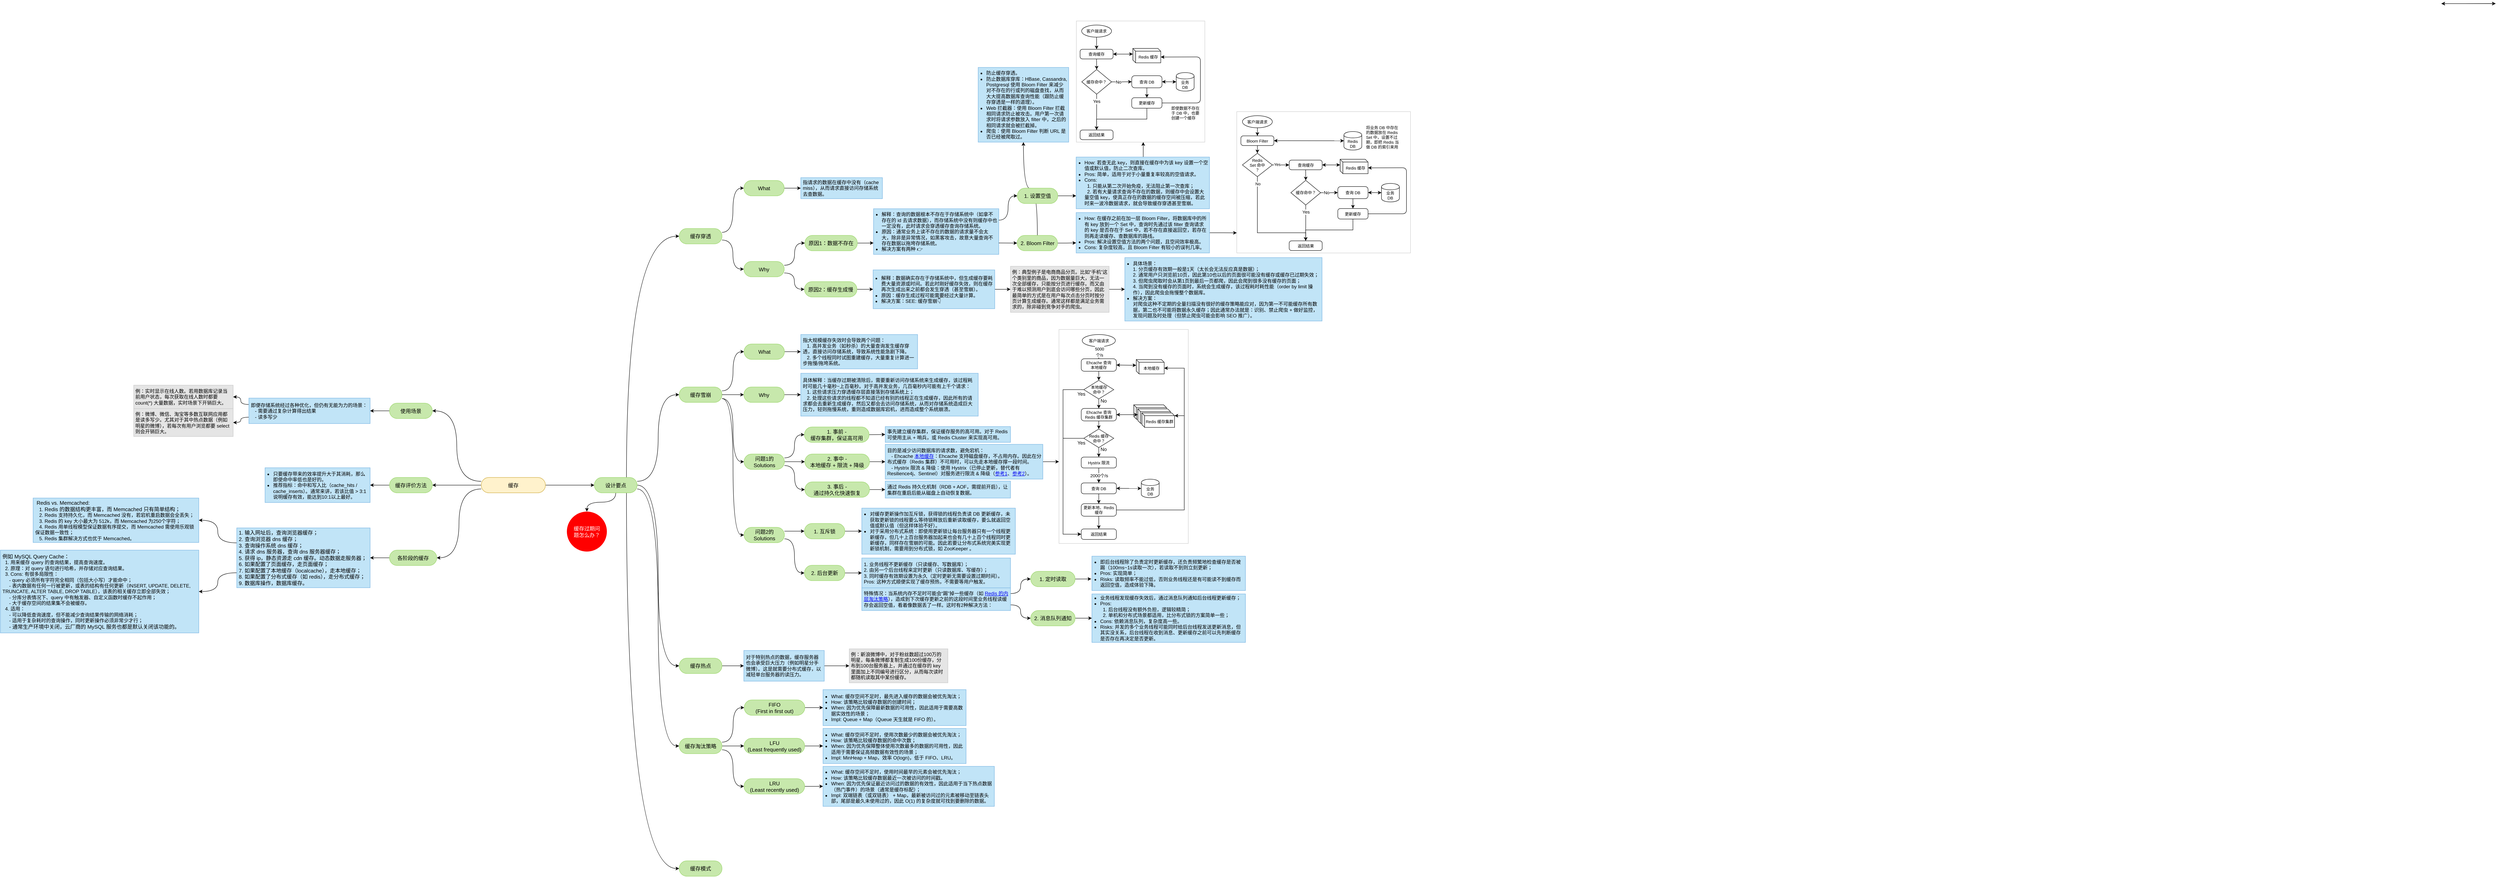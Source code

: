 <mxfile version="12.1.3" type="device" pages="1"><diagram id="WpdVT73j2vJyB1eqXVeU" name="Page-1"><mxGraphModel dx="1615" dy="1917" grid="1" gridSize="10" guides="1" tooltips="1" connect="1" arrows="1" fold="1" page="1" pageScale="1" pageWidth="850" pageHeight="1100" math="0" shadow="0"><root><mxCell id="0"/><mxCell id="1" parent="0"/><mxCell id="mx9Ggq0z5KSu5FvKGcYH-105" style="edgeStyle=orthogonalEdgeStyle;curved=1;orthogonalLoop=1;jettySize=auto;html=1;exitX=0.5;exitY=0;exitDx=0;exitDy=0;startArrow=none;startFill=0;endArrow=classic;endFill=1;" parent="1" source="4ntn4xU7R7HkQeKVOIeq-5" target="BmnY6Ngc_dvulUJyNq66-94" edge="1"><mxGeometry relative="1" as="geometry"/></mxCell><mxCell id="pbsSuTQElRbrtSVPpe0S-10" value="" style="group" parent="1" vertex="1" connectable="0"><mxGeometry x="962" y="740" width="141" height="116" as="geometry"/></mxCell><mxCell id="pbsSuTQElRbrtSVPpe0S-11" value="&lt;font color=&quot;#ffffff&quot;&gt;&lt;span style=&quot;font-size: 13px&quot;&gt;缓存过期问&lt;br&gt;题怎么办？&lt;/span&gt;&lt;/font&gt;" style="ellipse;whiteSpace=wrap;html=1;aspect=fixed;fillColor=#FF0000;strokeColor=none;" parent="pbsSuTQElRbrtSVPpe0S-10" vertex="1"><mxGeometry x="20" width="99" height="99" as="geometry"/></mxCell><mxCell id="uvccVKxf7fHzMMvw-gt1-2" value="&lt;ul&gt;&lt;li&gt;解释：查询的数据根本不存在于存储系统中（如拿不存在的 id 去请求数据），而存储系统中没有则缓存中也一定没有，此时请求会穿透缓存查询存储系统。&lt;/li&gt;&lt;li&gt;原因：通常业务上读不存在的数据的请求量不会太大，除非是异常情况，如黑客攻击，故意大量查询不存在数据以拖垮存储系统。&lt;/li&gt;&lt;li&gt;解决方案有两种 👉&lt;/li&gt;&lt;/ul&gt;" style="html=1;whiteSpace=wrap;;fontSize=12;fontColor=#000000;spacing=5;strokeColor=#83bbe5;strokeOpacity=100;fillOpacity=100;fillColor=#c1e4f7;strokeWidth=1.2;align=left;spacingLeft=-25;" parent="1" vertex="1"><mxGeometry x="1741" y="-10" width="310" height="113" as="geometry"/></mxCell><mxCell id="uvccVKxf7fHzMMvw-gt1-48" style="edgeStyle=orthogonalEdgeStyle;curved=1;orthogonalLoop=1;jettySize=auto;html=1;entryX=0;entryY=0.5;entryDx=0;entryDy=0;exitX=1;exitY=0.5;exitDx=0;exitDy=0;" parent="1" source="uvccVKxf7fHzMMvw-gt1-49" target="uvccVKxf7fHzMMvw-gt1-60" edge="1"><mxGeometry relative="1" as="geometry"><mxPoint x="929" y="674" as="sourcePoint"/></mxGeometry></mxCell><mxCell id="Yu32QasDE0WEEL9OH7mx-69" style="edgeStyle=orthogonalEdgeStyle;curved=1;orthogonalLoop=1;jettySize=auto;html=1;exitX=0;exitY=0.25;exitDx=0;exitDy=0;entryX=1;entryY=0.5;entryDx=0;entryDy=0;" parent="1" source="uvccVKxf7fHzMMvw-gt1-49" target="uvccVKxf7fHzMMvw-gt1-52" edge="1"><mxGeometry relative="1" as="geometry"/></mxCell><mxCell id="mx9Ggq0z5KSu5FvKGcYH-116" style="edgeStyle=orthogonalEdgeStyle;curved=1;orthogonalLoop=1;jettySize=auto;html=1;exitX=0;exitY=0.5;exitDx=0;exitDy=0;entryX=1;entryY=0.5;entryDx=0;entryDy=0;startArrow=none;startFill=0;endArrow=classic;endFill=1;" parent="1" source="uvccVKxf7fHzMMvw-gt1-49" target="mx9Ggq0z5KSu5FvKGcYH-111" edge="1"><mxGeometry relative="1" as="geometry"/></mxCell><mxCell id="mx9Ggq0z5KSu5FvKGcYH-119" style="edgeStyle=orthogonalEdgeStyle;curved=1;orthogonalLoop=1;jettySize=auto;html=1;exitX=0;exitY=0.75;exitDx=0;exitDy=0;entryX=1;entryY=0.5;entryDx=0;entryDy=0;startArrow=none;startFill=0;endArrow=classic;endFill=1;" parent="1" source="uvccVKxf7fHzMMvw-gt1-49" target="mx9Ggq0z5KSu5FvKGcYH-107" edge="1"><mxGeometry relative="1" as="geometry"/></mxCell><mxCell id="uvccVKxf7fHzMMvw-gt1-49" value="缓存" style="html=1;whiteSpace=wrap;rounded=1;arcSize=50;fontSize=13;spacing=5;strokeColor=#d6b656;strokeOpacity=100;fillOpacity=100;fillColor=#fff2cc;strokeWidth=1.2;" parent="1" vertex="1"><mxGeometry x="770" y="655.5" width="159" height="38" as="geometry"/></mxCell><mxCell id="uvccVKxf7fHzMMvw-gt1-50" value="&lt;div style=&quot;text-align: left&quot;&gt;例：实时显示在线人数。若用数据库记录当前用户状态，每次获取在线人数时都要 count(*) 大量数据，实时场景下开销巨大。&lt;/div&gt;" style="html=1;whiteSpace=wrap;;fontSize=12;fontColor=#000000;spacing=5;strokeColor=#cccccc;strokeOpacity=100;fillOpacity=100;fillColor=#e5e5e5;strokeWidth=1.2;" parent="1" vertex="1"><mxGeometry x="-90" y="427" width="246" height="58" as="geometry"/></mxCell><mxCell id="Yu32QasDE0WEEL9OH7mx-70" style="edgeStyle=orthogonalEdgeStyle;curved=1;orthogonalLoop=1;jettySize=auto;html=1;exitX=0;exitY=0.5;exitDx=0;exitDy=0;entryX=1;entryY=0.5;entryDx=0;entryDy=0;" parent="1" source="uvccVKxf7fHzMMvw-gt1-52" target="uvccVKxf7fHzMMvw-gt1-55" edge="1"><mxGeometry relative="1" as="geometry"/></mxCell><mxCell id="uvccVKxf7fHzMMvw-gt1-52" value="使用场景" style="html=1;whiteSpace=wrap;rounded=1;arcSize=50;fontSize=13;fontColor=#000000;spacing=5;strokeColor=#a3d977;strokeOpacity=100;fillOpacity=100;fillColor=#c7e8ac;strokeWidth=1.2;" parent="1" vertex="1"><mxGeometry x="543" y="471.5" width="106" height="38" as="geometry"/></mxCell><mxCell id="mx9Ggq0z5KSu5FvKGcYH-117" style="edgeStyle=orthogonalEdgeStyle;curved=1;orthogonalLoop=1;jettySize=auto;html=1;exitX=0;exitY=0.25;exitDx=0;exitDy=0;entryX=1;entryY=0.5;entryDx=0;entryDy=0;startArrow=none;startFill=0;endArrow=classic;endFill=1;" parent="1" source="uvccVKxf7fHzMMvw-gt1-55" target="uvccVKxf7fHzMMvw-gt1-50" edge="1"><mxGeometry relative="1" as="geometry"/></mxCell><mxCell id="mx9Ggq0z5KSu5FvKGcYH-118" style="edgeStyle=orthogonalEdgeStyle;curved=1;orthogonalLoop=1;jettySize=auto;html=1;exitX=0;exitY=0.75;exitDx=0;exitDy=0;entryX=1;entryY=0.5;entryDx=0;entryDy=0;startArrow=none;startFill=0;endArrow=classic;endFill=1;" parent="1" source="uvccVKxf7fHzMMvw-gt1-55" target="uvccVKxf7fHzMMvw-gt1-56" edge="1"><mxGeometry relative="1" as="geometry"/></mxCell><mxCell id="uvccVKxf7fHzMMvw-gt1-55" value="即便存储系统经过各种优化，但仍有无能为力的场景：&lt;br&gt;&amp;nbsp; &amp;nbsp;- 需要通过复杂计算得出结果&lt;br&gt;&amp;nbsp; &amp;nbsp;- 读多写少" style="html=1;whiteSpace=wrap;;fontSize=12;fontColor=#000000;spacing=5;strokeColor=#83bbe5;strokeOpacity=100;fillOpacity=100;fillColor=#c1e4f7;strokeWidth=1.2;align=left;spacingLeft=0;" parent="1" vertex="1"><mxGeometry x="195" y="459" width="300" height="63" as="geometry"/></mxCell><mxCell id="uvccVKxf7fHzMMvw-gt1-56" value="&lt;div style=&quot;text-align: left&quot;&gt;例：微博、微信、淘宝等多数互联网应用都是读多写少。尤其对于其中热点数据（例如明星的微博），若每次有用户浏览都要 select 则会开销巨大。&lt;/div&gt;" style="html=1;whiteSpace=wrap;;fontSize=12;fontColor=#000000;spacing=5;strokeColor=#cccccc;strokeOpacity=100;fillOpacity=100;fillColor=#e5e5e5;strokeWidth=1.2;" parent="1" vertex="1"><mxGeometry x="-90" y="485" width="246" height="69" as="geometry"/></mxCell><mxCell id="uvccVKxf7fHzMMvw-gt1-57" style="edgeStyle=orthogonalEdgeStyle;curved=1;orthogonalLoop=1;jettySize=auto;html=1;exitX=0.75;exitY=0;exitDx=0;exitDy=0;entryX=0;entryY=0.5;entryDx=0;entryDy=0;" parent="1" source="uvccVKxf7fHzMMvw-gt1-60" target="uvccVKxf7fHzMMvw-gt1-63" edge="1"><mxGeometry relative="1" as="geometry"/></mxCell><mxCell id="uvccVKxf7fHzMMvw-gt1-58" style="edgeStyle=orthogonalEdgeStyle;curved=1;orthogonalLoop=1;jettySize=auto;html=1;exitX=1;exitY=0.25;exitDx=0;exitDy=0;entryX=0;entryY=0.5;entryDx=0;entryDy=0;" parent="1" source="uvccVKxf7fHzMMvw-gt1-60" target="uvccVKxf7fHzMMvw-gt1-64" edge="1"><mxGeometry relative="1" as="geometry"/></mxCell><mxCell id="Yu32QasDE0WEEL9OH7mx-44" style="edgeStyle=orthogonalEdgeStyle;curved=1;orthogonalLoop=1;jettySize=auto;html=1;exitX=0.5;exitY=1;exitDx=0;exitDy=0;entryX=0.5;entryY=0;entryDx=0;entryDy=0;" parent="1" source="uvccVKxf7fHzMMvw-gt1-60" target="pbsSuTQElRbrtSVPpe0S-11" edge="1"><mxGeometry relative="1" as="geometry"/></mxCell><mxCell id="Yu32QasDE0WEEL9OH7mx-65" style="edgeStyle=orthogonalEdgeStyle;curved=1;orthogonalLoop=1;jettySize=auto;html=1;exitX=1;exitY=0.75;exitDx=0;exitDy=0;entryX=0;entryY=0.5;entryDx=0;entryDy=0;" parent="1" source="uvccVKxf7fHzMMvw-gt1-60" target="Yu32QasDE0WEEL9OH7mx-37" edge="1"><mxGeometry relative="1" as="geometry"/></mxCell><mxCell id="Yu32QasDE0WEEL9OH7mx-66" style="edgeStyle=orthogonalEdgeStyle;curved=1;orthogonalLoop=1;jettySize=auto;html=1;exitX=0.75;exitY=1;exitDx=0;exitDy=0;entryX=0;entryY=0.5;entryDx=0;entryDy=0;" parent="1" source="uvccVKxf7fHzMMvw-gt1-60" target="Yu32QasDE0WEEL9OH7mx-38" edge="1"><mxGeometry relative="1" as="geometry"/></mxCell><mxCell id="Yu32QasDE0WEEL9OH7mx-68" style="edgeStyle=orthogonalEdgeStyle;curved=1;orthogonalLoop=1;jettySize=auto;html=1;exitX=1;exitY=0.5;exitDx=0;exitDy=0;entryX=0;entryY=0.5;entryDx=0;entryDy=0;" parent="1" source="uvccVKxf7fHzMMvw-gt1-60" target="uvccVKxf7fHzMMvw-gt1-65" edge="1"><mxGeometry relative="1" as="geometry"/></mxCell><mxCell id="uvccVKxf7fHzMMvw-gt1-60" value="设计要点" style="html=1;whiteSpace=wrap;rounded=1;arcSize=50;fontSize=13;fontColor=#000000;spacing=5;strokeColor=#a3d977;strokeOpacity=100;fillOpacity=100;fillColor=#c7e8ac;strokeWidth=1.2;" parent="1" vertex="1"><mxGeometry x="1050" y="655.5" width="106" height="38" as="geometry"/></mxCell><mxCell id="Yu32QasDE0WEEL9OH7mx-3" style="edgeStyle=orthogonalEdgeStyle;orthogonalLoop=1;jettySize=auto;html=1;exitX=1;exitY=0.25;exitDx=0;exitDy=0;entryX=0;entryY=0.5;entryDx=0;entryDy=0;curved=1;" parent="1" source="uvccVKxf7fHzMMvw-gt1-63" target="Yu32QasDE0WEEL9OH7mx-2" edge="1"><mxGeometry relative="1" as="geometry"/></mxCell><mxCell id="Yu32QasDE0WEEL9OH7mx-4" style="edgeStyle=orthogonalEdgeStyle;curved=1;orthogonalLoop=1;jettySize=auto;html=1;exitX=1;exitY=0.75;exitDx=0;exitDy=0;entryX=0;entryY=0.5;entryDx=0;entryDy=0;" parent="1" source="uvccVKxf7fHzMMvw-gt1-63" target="Yu32QasDE0WEEL9OH7mx-1" edge="1"><mxGeometry relative="1" as="geometry"/></mxCell><mxCell id="uvccVKxf7fHzMMvw-gt1-63" value="缓存穿透" style="html=1;whiteSpace=wrap;rounded=1;arcSize=50;fontSize=13;fontColor=#000000;spacing=5;strokeColor=#a3d977;strokeOpacity=100;fillOpacity=100;fillColor=#c7e8ac;strokeWidth=1.2;" parent="1" vertex="1"><mxGeometry x="1260" y="39" width="106" height="38" as="geometry"/></mxCell><mxCell id="Yu32QasDE0WEEL9OH7mx-23" style="edgeStyle=orthogonalEdgeStyle;curved=1;orthogonalLoop=1;jettySize=auto;html=1;exitX=1;exitY=0.75;exitDx=0;exitDy=0;entryX=0;entryY=0.5;entryDx=0;entryDy=0;" parent="1" source="uvccVKxf7fHzMMvw-gt1-64" target="Yu32QasDE0WEEL9OH7mx-22" edge="1"><mxGeometry relative="1" as="geometry"/></mxCell><mxCell id="GiM26pj_wrFQO45leYkM-9" style="edgeStyle=orthogonalEdgeStyle;curved=1;orthogonalLoop=1;jettySize=auto;html=1;exitX=1;exitY=0.75;exitDx=0;exitDy=0;entryX=0;entryY=0.5;entryDx=0;entryDy=0;" parent="1" source="uvccVKxf7fHzMMvw-gt1-64" target="GiM26pj_wrFQO45leYkM-2" edge="1"><mxGeometry relative="1" as="geometry"/></mxCell><mxCell id="uvccVKxf7fHzMMvw-gt1-64" value="缓存雪崩" style="html=1;whiteSpace=wrap;rounded=1;arcSize=50;fontSize=13;fontColor=#000000;spacing=5;strokeColor=#a3d977;strokeOpacity=100;fillOpacity=100;fillColor=#c7e8ac;strokeWidth=1.2;" parent="1" vertex="1"><mxGeometry x="1260" y="431.5" width="106" height="38" as="geometry"/></mxCell><mxCell id="Yu32QasDE0WEEL9OH7mx-63" style="edgeStyle=orthogonalEdgeStyle;curved=1;orthogonalLoop=1;jettySize=auto;html=1;exitX=1;exitY=0.5;exitDx=0;exitDy=0;entryX=0;entryY=0.5;entryDx=0;entryDy=0;" parent="1" source="uvccVKxf7fHzMMvw-gt1-65" target="Yu32QasDE0WEEL9OH7mx-62" edge="1"><mxGeometry relative="1" as="geometry"/></mxCell><mxCell id="uvccVKxf7fHzMMvw-gt1-65" value="缓存热点" style="html=1;whiteSpace=wrap;rounded=1;arcSize=50;fontSize=13;fontColor=#000000;spacing=5;strokeColor=#a3d977;strokeOpacity=100;fillOpacity=100;fillColor=#c7e8ac;strokeWidth=1.2;" parent="1" vertex="1"><mxGeometry x="1260" y="1103" width="106" height="38" as="geometry"/></mxCell><mxCell id="Yu32QasDE0WEEL9OH7mx-28" style="edgeStyle=orthogonalEdgeStyle;curved=1;orthogonalLoop=1;jettySize=auto;html=1;exitX=1;exitY=0.5;exitDx=0;exitDy=0;entryX=0;entryY=0.75;entryDx=0;entryDy=0;" parent="1" source="uvccVKxf7fHzMMvw-gt1-67" target="uvccVKxf7fHzMMvw-gt1-2" edge="1"><mxGeometry relative="1" as="geometry"/></mxCell><mxCell id="uvccVKxf7fHzMMvw-gt1-67" value="原因1：数据不存在" style="html=1;whiteSpace=wrap;rounded=1;arcSize=50;fontSize=13;fontColor=#000000;spacing=5;strokeColor=#a3d977;strokeOpacity=100;fillOpacity=100;fillColor=#c7e8ac;strokeWidth=1.2;" parent="1" vertex="1"><mxGeometry x="1571" y="56" width="130" height="38" as="geometry"/></mxCell><mxCell id="uvccVKxf7fHzMMvw-gt1-71" style="edgeStyle=orthogonalEdgeStyle;curved=1;orthogonalLoop=1;jettySize=auto;html=1;exitX=1;exitY=0.5;exitDx=0;exitDy=0;entryX=0;entryY=0.5;entryDx=0;entryDy=0;" parent="1" source="uvccVKxf7fHzMMvw-gt1-68" target="uvccVKxf7fHzMMvw-gt1-70" edge="1"><mxGeometry relative="1" as="geometry"/></mxCell><mxCell id="uvccVKxf7fHzMMvw-gt1-68" value="原因2：缓存生成慢" style="html=1;whiteSpace=wrap;rounded=1;arcSize=50;fontSize=13;fontColor=#000000;spacing=5;strokeColor=#a3d977;strokeOpacity=100;fillOpacity=100;fillColor=#c7e8ac;strokeWidth=1.2;" parent="1" vertex="1"><mxGeometry x="1570" y="170.5" width="130" height="38" as="geometry"/></mxCell><mxCell id="MvsJAOrVpM3s5qZTpAQF-2" style="edgeStyle=orthogonalEdgeStyle;rounded=0;orthogonalLoop=1;jettySize=auto;html=1;exitX=1;exitY=0.5;exitDx=0;exitDy=0;entryX=0;entryY=0.5;entryDx=0;entryDy=0;" parent="1" source="uvccVKxf7fHzMMvw-gt1-70" target="MvsJAOrVpM3s5qZTpAQF-1" edge="1"><mxGeometry relative="1" as="geometry"/></mxCell><mxCell id="uvccVKxf7fHzMMvw-gt1-70" value="&lt;ul&gt;&lt;li&gt;解释：数据确实存在于存储系统中，但生成缓存要耗费大量资源或时间。若此时刚好缓存失效，则在缓存再次生成出来之前都会发生穿透（甚至雪崩）。&lt;/li&gt;&lt;li&gt;原因：缓存生成过程可能需要经过大量计算。&lt;/li&gt;&lt;li&gt;解决方案：SEE: 缓存雪崩👇&lt;/li&gt;&lt;/ul&gt;" style="html=1;whiteSpace=wrap;;fontSize=12;fontColor=#000000;spacing=5;strokeColor=#83bbe5;strokeOpacity=100;fillOpacity=100;fillColor=#c1e4f7;strokeWidth=1.2;align=left;spacingLeft=-25;" parent="1" vertex="1"><mxGeometry x="1740" y="141.5" width="301" height="96" as="geometry"/></mxCell><mxCell id="MvsJAOrVpM3s5qZTpAQF-5" style="edgeStyle=orthogonalEdgeStyle;rounded=0;orthogonalLoop=1;jettySize=auto;html=1;exitX=1;exitY=0.5;exitDx=0;exitDy=0;entryX=0;entryY=0.5;entryDx=0;entryDy=0;" parent="1" source="MvsJAOrVpM3s5qZTpAQF-1" target="MvsJAOrVpM3s5qZTpAQF-6" edge="1"><mxGeometry relative="1" as="geometry"><mxPoint x="2431" y="187.5" as="targetPoint"/></mxGeometry></mxCell><mxCell id="MvsJAOrVpM3s5qZTpAQF-1" value="&lt;div style=&quot;text-align: left&quot;&gt;例：典型例子是电商商品分页。比如“手机”这个类别里的商品，因为数据量巨大，无法一次全部缓存，只能按分页进行缓存。而又由于难以预测用户到底会访问哪些分页，因此最简单的方式是在用户每次点击分页时按分页计算生成缓存。通常这样都是满足业务需求的，除非碰到竞争对手的爬虫。&lt;/div&gt;" style="html=1;whiteSpace=wrap;;fontSize=12;fontColor=#000000;spacing=5;strokeColor=#cccccc;strokeOpacity=100;fillOpacity=100;fillColor=#e5e5e5;strokeWidth=1.2;" parent="1" vertex="1"><mxGeometry x="2080" y="132.5" width="244" height="114" as="geometry"/></mxCell><mxCell id="MvsJAOrVpM3s5qZTpAQF-6" value="&lt;ul&gt;&lt;li&gt;具体场景：&lt;br&gt;1. 分页缓存有效期一般是1天（太长会无法反应真是数据）；&lt;br&gt;2. 通常用户只浏览前10页，因此第10也以后的页面很可能没有缓存或缓存已过期失效；&lt;br&gt;3. 但爬虫爬取时会从第1页到最后一页都爬，因此会爬到很多没有缓存的页面；&lt;br&gt;4. 当爬到没有缓存的页面时，系统会生成缓存，该过程耗时耗性能（order by limit 操作），因此爬虫会拖慢整个数据库。&lt;br&gt;&lt;/li&gt;&lt;li&gt;解决方案：&lt;br&gt;对爬虫这种不定期的全量扫描没有很好的缓存策略能应对，因为第一不可能缓存所有数据，第二也不可能将数据永久缓存；因此通常办法就是：识别、禁止爬虫 + 做好监控，发现问题及时处理（但禁止爬虫可能会影响 SEO 推广）。&lt;/li&gt;&lt;/ul&gt;" style="html=1;whiteSpace=wrap;;fontSize=12;fontColor=#000000;spacing=5;strokeColor=#83bbe5;strokeOpacity=100;fillOpacity=100;fillColor=#c1e4f7;strokeWidth=1.2;align=left;spacingLeft=-25;" parent="1" vertex="1"><mxGeometry x="2363" y="111" width="488" height="157" as="geometry"/></mxCell><mxCell id="Yu32QasDE0WEEL9OH7mx-5" style="edgeStyle=orthogonalEdgeStyle;curved=1;orthogonalLoop=1;jettySize=auto;html=1;exitX=1;exitY=0.25;exitDx=0;exitDy=0;entryX=0;entryY=0.5;entryDx=0;entryDy=0;" parent="1" source="Yu32QasDE0WEEL9OH7mx-1" target="uvccVKxf7fHzMMvw-gt1-67" edge="1"><mxGeometry relative="1" as="geometry"/></mxCell><mxCell id="Yu32QasDE0WEEL9OH7mx-6" style="edgeStyle=orthogonalEdgeStyle;curved=1;orthogonalLoop=1;jettySize=auto;html=1;exitX=1;exitY=0.75;exitDx=0;exitDy=0;entryX=0;entryY=0.5;entryDx=0;entryDy=0;" parent="1" source="Yu32QasDE0WEEL9OH7mx-1" target="uvccVKxf7fHzMMvw-gt1-68" edge="1"><mxGeometry relative="1" as="geometry"/></mxCell><mxCell id="Yu32QasDE0WEEL9OH7mx-1" value="Why" style="html=1;whiteSpace=wrap;rounded=1;arcSize=50;fontSize=13;fontColor=#000000;spacing=5;strokeColor=#a3d977;strokeOpacity=100;fillOpacity=100;fillColor=#c7e8ac;strokeWidth=1.2;" parent="1" vertex="1"><mxGeometry x="1420" y="120.5" width="100" height="38" as="geometry"/></mxCell><mxCell id="Yu32QasDE0WEEL9OH7mx-8" style="edgeStyle=orthogonalEdgeStyle;curved=1;orthogonalLoop=1;jettySize=auto;html=1;exitX=1;exitY=0.5;exitDx=0;exitDy=0;" parent="1" source="Yu32QasDE0WEEL9OH7mx-2" target="Yu32QasDE0WEEL9OH7mx-7" edge="1"><mxGeometry relative="1" as="geometry"/></mxCell><mxCell id="Yu32QasDE0WEEL9OH7mx-2" value="What" style="html=1;whiteSpace=wrap;rounded=1;arcSize=50;fontSize=13;fontColor=#000000;spacing=5;strokeColor=#a3d977;strokeOpacity=100;fillOpacity=100;fillColor=#c7e8ac;strokeWidth=1.2;" parent="1" vertex="1"><mxGeometry x="1420" y="-80" width="100" height="38" as="geometry"/></mxCell><mxCell id="Yu32QasDE0WEEL9OH7mx-7" value="指请求的数据在缓存中没有（cache miss），从而请求直接访问存储系统去查数据。" style="html=1;whiteSpace=wrap;;fontSize=12;fontColor=#000000;spacing=5;strokeColor=#83bbe5;strokeOpacity=100;fillOpacity=100;fillColor=#c1e4f7;strokeWidth=1.2;align=left;spacingLeft=0;" parent="1" vertex="1"><mxGeometry x="1561" y="-87" width="202" height="52" as="geometry"/></mxCell><mxCell id="Yu32QasDE0WEEL9OH7mx-9" style="edgeStyle=orthogonalEdgeStyle;orthogonalLoop=1;jettySize=auto;html=1;exitX=1;exitY=0.25;exitDx=0;exitDy=0;entryX=0;entryY=0.5;entryDx=0;entryDy=0;curved=1;" parent="1" source="uvccVKxf7fHzMMvw-gt1-64" target="Yu32QasDE0WEEL9OH7mx-12" edge="1"><mxGeometry relative="1" as="geometry"><mxPoint x="1380" y="370" as="sourcePoint"/></mxGeometry></mxCell><mxCell id="Yu32QasDE0WEEL9OH7mx-10" style="edgeStyle=orthogonalEdgeStyle;curved=1;orthogonalLoop=1;jettySize=auto;html=1;exitX=1;exitY=0.5;exitDx=0;exitDy=0;entryX=0;entryY=0.5;entryDx=0;entryDy=0;" parent="1" source="uvccVKxf7fHzMMvw-gt1-64" target="Yu32QasDE0WEEL9OH7mx-11" edge="1"><mxGeometry relative="1" as="geometry"><mxPoint x="1380" y="384" as="sourcePoint"/></mxGeometry></mxCell><mxCell id="Yu32QasDE0WEEL9OH7mx-21" style="edgeStyle=orthogonalEdgeStyle;curved=1;orthogonalLoop=1;jettySize=auto;html=1;exitX=1;exitY=0.5;exitDx=0;exitDy=0;entryX=0;entryY=0.5;entryDx=0;entryDy=0;" parent="1" source="Yu32QasDE0WEEL9OH7mx-11" target="Yu32QasDE0WEEL9OH7mx-15" edge="1"><mxGeometry relative="1" as="geometry"/></mxCell><mxCell id="Yu32QasDE0WEEL9OH7mx-11" value="Why" style="html=1;whiteSpace=wrap;rounded=1;arcSize=50;fontSize=13;fontColor=#000000;spacing=5;strokeColor=#a3d977;strokeOpacity=100;fillOpacity=100;fillColor=#c7e8ac;strokeWidth=1.2;" parent="1" vertex="1"><mxGeometry x="1420" y="431.5" width="100" height="38" as="geometry"/></mxCell><mxCell id="Yu32QasDE0WEEL9OH7mx-14" style="edgeStyle=orthogonalEdgeStyle;curved=1;orthogonalLoop=1;jettySize=auto;html=1;exitX=1;exitY=0.5;exitDx=0;exitDy=0;entryX=0;entryY=0.5;entryDx=0;entryDy=0;" parent="1" source="Yu32QasDE0WEEL9OH7mx-12" target="Yu32QasDE0WEEL9OH7mx-13" edge="1"><mxGeometry relative="1" as="geometry"/></mxCell><mxCell id="Yu32QasDE0WEEL9OH7mx-12" value="What" style="html=1;whiteSpace=wrap;rounded=1;arcSize=50;fontSize=13;fontColor=#000000;spacing=5;strokeColor=#a3d977;strokeOpacity=100;fillOpacity=100;fillColor=#c7e8ac;strokeWidth=1.2;" parent="1" vertex="1"><mxGeometry x="1420.5" y="325" width="100" height="38" as="geometry"/></mxCell><mxCell id="Yu32QasDE0WEEL9OH7mx-13" value="指大规模缓存失效时会导致两个问题：&lt;br&gt;&amp;nbsp; &amp;nbsp;1. 高并发业务（如秒杀）的大量查询发生缓存穿透，直接访问存储系统，导致系统性能急剧下降。&lt;br&gt;&amp;nbsp; &amp;nbsp;2. 多个线程同时试图重建缓存，大量重复计算进一步拖慢/拖垮系统。" style="html=1;whiteSpace=wrap;;fontSize=12;fontColor=#000000;spacing=5;strokeColor=#83bbe5;strokeOpacity=100;fillOpacity=100;fillColor=#c1e4f7;strokeWidth=1.2;align=left;spacingLeft=0;" parent="1" vertex="1"><mxGeometry x="1561" y="301.5" width="289" height="85" as="geometry"/></mxCell><mxCell id="Yu32QasDE0WEEL9OH7mx-15" value="&lt;div&gt;具体解释：当缓存过期被清除后，需要重新访问&lt;span&gt;存储系统来生成缓存，该过程耗时可能几十毫秒~上百毫秒。对于高并发业务，几百毫秒内可能有上千个请求：&lt;/span&gt;&lt;/div&gt;&lt;div&gt;&lt;span&gt;&amp;nbsp; &amp;nbsp;1. 这些请求压力穿透缓存层直接落到存储系统上；&lt;/span&gt;&lt;/div&gt;&lt;div&gt;&lt;span&gt;&amp;nbsp; &amp;nbsp;2. 处理这些请求的线程都不知道已经有别的线程正在生成缓存，因此所有的请求都会去重新生成缓存，然后又都会去访问存储系统，从而对存储系统造成巨大压力，轻则拖慢系统，重则造成数据库宕机，进而造成整个系统崩溃。&lt;/span&gt;&lt;/div&gt;" style="html=1;whiteSpace=wrap;;fontSize=12;fontColor=#000000;spacing=5;strokeColor=#83bbe5;strokeOpacity=100;fillOpacity=100;fillColor=#c1e4f7;strokeWidth=1.2;align=left;spacingLeft=0;" parent="1" vertex="1"><mxGeometry x="1561" y="397.5" width="439" height="106" as="geometry"/></mxCell><mxCell id="Yu32QasDE0WEEL9OH7mx-27" style="edgeStyle=orthogonalEdgeStyle;curved=1;orthogonalLoop=1;jettySize=auto;html=1;exitX=1;exitY=0.75;exitDx=0;exitDy=0;entryX=0;entryY=0.5;entryDx=0;entryDy=0;" parent="1" source="Yu32QasDE0WEEL9OH7mx-22" target="Yu32QasDE0WEEL9OH7mx-25" edge="1"><mxGeometry relative="1" as="geometry"/></mxCell><mxCell id="mx9Ggq0z5KSu5FvKGcYH-3" style="edgeStyle=orthogonalEdgeStyle;curved=1;orthogonalLoop=1;jettySize=auto;html=1;exitX=1;exitY=0.25;exitDx=0;exitDy=0;entryX=0;entryY=0.5;entryDx=0;entryDy=0;" parent="1" source="Yu32QasDE0WEEL9OH7mx-22" target="Yu32QasDE0WEEL9OH7mx-24" edge="1"><mxGeometry relative="1" as="geometry"/></mxCell><mxCell id="Yu32QasDE0WEEL9OH7mx-22" value="问题2的 Solutions" style="html=1;whiteSpace=wrap;rounded=1;arcSize=50;fontSize=13;fontColor=#000000;spacing=5;strokeColor=#a3d977;strokeOpacity=100;fillOpacity=100;fillColor=#c7e8ac;strokeWidth=1.2;" parent="1" vertex="1"><mxGeometry x="1420.5" y="779" width="100" height="38" as="geometry"/></mxCell><mxCell id="Yu32QasDE0WEEL9OH7mx-31" style="edgeStyle=orthogonalEdgeStyle;curved=1;orthogonalLoop=1;jettySize=auto;html=1;exitX=1;exitY=0.5;exitDx=0;exitDy=0;entryX=0;entryY=0.5;entryDx=0;entryDy=0;" parent="1" source="Yu32QasDE0WEEL9OH7mx-24" target="mx9Ggq0z5KSu5FvKGcYH-101" edge="1"><mxGeometry relative="1" as="geometry"><mxPoint x="1712.471" y="775.235" as="targetPoint"/></mxGeometry></mxCell><mxCell id="Yu32QasDE0WEEL9OH7mx-24" value="1. 互斥锁" style="html=1;whiteSpace=wrap;rounded=1;arcSize=50;fontSize=13;fontColor=#000000;spacing=5;strokeColor=#a3d977;strokeOpacity=100;fillOpacity=100;fillColor=#c7e8ac;strokeWidth=1.2;" parent="1" vertex="1"><mxGeometry x="1570" y="769.5" width="100" height="38" as="geometry"/></mxCell><mxCell id="Yu32QasDE0WEEL9OH7mx-35" style="edgeStyle=orthogonalEdgeStyle;curved=1;orthogonalLoop=1;jettySize=auto;html=1;exitX=1;exitY=0.5;exitDx=0;exitDy=0;entryX=0;entryY=0.5;entryDx=0;entryDy=0;" parent="1" source="Yu32QasDE0WEEL9OH7mx-25" target="Yu32QasDE0WEEL9OH7mx-34" edge="1"><mxGeometry relative="1" as="geometry"/></mxCell><mxCell id="Yu32QasDE0WEEL9OH7mx-25" value="2. 后台更新" style="html=1;whiteSpace=wrap;rounded=1;arcSize=50;fontSize=13;fontColor=#000000;spacing=5;strokeColor=#a3d977;strokeOpacity=100;fillOpacity=100;fillColor=#c7e8ac;strokeWidth=1.2;" parent="1" vertex="1"><mxGeometry x="1570" y="873" width="100" height="38" as="geometry"/></mxCell><mxCell id="Yu32QasDE0WEEL9OH7mx-34" value="1. 业务线程不更新缓存（只读缓存、写数据库）；&lt;br&gt;2. 由另一个后台线程来定时更新（只读数据库、写缓存）；&lt;br&gt;3. 同时缓存有效期设置为永久（定时更新无需要设置过期时间）。&lt;br&gt;Pros: 这种方式顺便实现了缓存预热，不需要等用户触发。" style="html=1;whiteSpace=wrap;;fontSize=12;fontColor=#000000;spacing=5;strokeColor=#83bbe5;strokeOpacity=100;fillOpacity=100;fillColor=#c1e4f7;strokeWidth=1.2;align=left;spacingLeft=0;" parent="1" vertex="1"><mxGeometry x="1712" y="855" width="368" height="74" as="geometry"/></mxCell><mxCell id="Yu32QasDE0WEEL9OH7mx-47" style="edgeStyle=orthogonalEdgeStyle;curved=1;orthogonalLoop=1;jettySize=auto;html=1;exitX=1;exitY=0.75;exitDx=0;exitDy=0;entryX=0;entryY=0.5;entryDx=0;entryDy=0;" parent="1" source="Yu32QasDE0WEEL9OH7mx-36" target="Yu32QasDE0WEEL9OH7mx-45" edge="1"><mxGeometry relative="1" as="geometry"/></mxCell><mxCell id="Yu32QasDE0WEEL9OH7mx-55" style="edgeStyle=orthogonalEdgeStyle;curved=1;orthogonalLoop=1;jettySize=auto;html=1;exitX=1;exitY=0.25;exitDx=0;exitDy=0;entryX=0;entryY=0.5;entryDx=0;entryDy=0;" parent="1" source="Yu32QasDE0WEEL9OH7mx-36" target="Yu32QasDE0WEEL9OH7mx-39" edge="1"><mxGeometry relative="1" as="geometry"/></mxCell><mxCell id="Yu32QasDE0WEEL9OH7mx-36" value="特殊情况：当系统内存不足时可能会“踢”掉一些缓存（如 &lt;a href=&quot;https://www.jianshu.com/p/8aa619933ebb&quot;&gt;Redis 的内层淘汰策略&lt;/a&gt;），造成到下次缓存更新之前的这段时间里业务线程读缓存会返回空值，看着像数据丢了一样。这时有2种解决方法：" style="html=1;whiteSpace=wrap;;fontSize=12;fontColor=#000000;spacing=5;strokeColor=#83bbe5;strokeOpacity=100;fillOpacity=100;fillColor=#c1e4f7;strokeWidth=1.2;align=left;spacingLeft=0;" parent="1" vertex="1"><mxGeometry x="1712" y="929" width="368" height="56" as="geometry"/></mxCell><mxCell id="mx9Ggq0z5KSu5FvKGcYH-137" style="edgeStyle=orthogonalEdgeStyle;curved=1;orthogonalLoop=1;jettySize=auto;html=1;exitX=1;exitY=0.25;exitDx=0;exitDy=0;entryX=0;entryY=0.5;entryDx=0;entryDy=0;startArrow=none;startFill=0;endArrow=classic;endFill=1;" parent="1" source="Yu32QasDE0WEEL9OH7mx-37" target="mx9Ggq0z5KSu5FvKGcYH-134" edge="1"><mxGeometry relative="1" as="geometry"/></mxCell><mxCell id="mx9Ggq0z5KSu5FvKGcYH-138" style="edgeStyle=orthogonalEdgeStyle;curved=1;orthogonalLoop=1;jettySize=auto;html=1;exitX=1;exitY=0.5;exitDx=0;exitDy=0;entryX=0;entryY=0.5;entryDx=0;entryDy=0;startArrow=none;startFill=0;endArrow=classic;endFill=1;" parent="1" source="Yu32QasDE0WEEL9OH7mx-37" target="mx9Ggq0z5KSu5FvKGcYH-135" edge="1"><mxGeometry relative="1" as="geometry"/></mxCell><mxCell id="mx9Ggq0z5KSu5FvKGcYH-139" style="edgeStyle=orthogonalEdgeStyle;curved=1;orthogonalLoop=1;jettySize=auto;html=1;exitX=1;exitY=0.75;exitDx=0;exitDy=0;entryX=0;entryY=0.5;entryDx=0;entryDy=0;startArrow=none;startFill=0;endArrow=classic;endFill=1;" parent="1" source="Yu32QasDE0WEEL9OH7mx-37" target="mx9Ggq0z5KSu5FvKGcYH-136" edge="1"><mxGeometry relative="1" as="geometry"/></mxCell><mxCell id="Yu32QasDE0WEEL9OH7mx-37" value="缓存淘汰策略" style="html=1;whiteSpace=wrap;rounded=1;arcSize=50;fontSize=13;fontColor=#000000;spacing=5;strokeColor=#a3d977;strokeOpacity=100;fillOpacity=100;fillColor=#c7e8ac;strokeWidth=1.2;" parent="1" vertex="1"><mxGeometry x="1260" y="1301.5" width="106" height="38" as="geometry"/></mxCell><mxCell id="Yu32QasDE0WEEL9OH7mx-38" value="缓存模式" style="html=1;whiteSpace=wrap;rounded=1;arcSize=50;fontSize=13;fontColor=#000000;spacing=5;strokeColor=#a3d977;strokeOpacity=100;fillOpacity=100;fillColor=#c7e8ac;strokeWidth=1.2;" parent="1" vertex="1"><mxGeometry x="1260" y="1605" width="106" height="38" as="geometry"/></mxCell><mxCell id="Yu32QasDE0WEEL9OH7mx-49" style="edgeStyle=orthogonalEdgeStyle;curved=1;orthogonalLoop=1;jettySize=auto;html=1;exitX=1;exitY=0.5;exitDx=0;exitDy=0;entryX=-0.004;entryY=0.663;entryDx=0;entryDy=0;entryPerimeter=0;" parent="1" source="Yu32QasDE0WEEL9OH7mx-39" target="Yu32QasDE0WEEL9OH7mx-52" edge="1"><mxGeometry relative="1" as="geometry"><mxPoint x="2282.5" y="892.833" as="targetPoint"/></mxGeometry></mxCell><mxCell id="Yu32QasDE0WEEL9OH7mx-39" value="1. 定时读取" style="html=1;whiteSpace=wrap;rounded=1;arcSize=50;fontSize=13;fontColor=#000000;spacing=5;strokeColor=#a3d977;strokeOpacity=100;fillOpacity=100;fillColor=#c7e8ac;strokeWidth=1.2;" parent="1" vertex="1"><mxGeometry x="2130" y="888" width="110" height="38" as="geometry"/></mxCell><mxCell id="Yu32QasDE0WEEL9OH7mx-54" style="edgeStyle=orthogonalEdgeStyle;curved=1;orthogonalLoop=1;jettySize=auto;html=1;exitX=1;exitY=0.5;exitDx=0;exitDy=0;entryX=0;entryY=0.5;entryDx=0;entryDy=0;" parent="1" source="Yu32QasDE0WEEL9OH7mx-45" target="Yu32QasDE0WEEL9OH7mx-53" edge="1"><mxGeometry relative="1" as="geometry"/></mxCell><mxCell id="Yu32QasDE0WEEL9OH7mx-45" value="2. 消息队列通知" style="html=1;whiteSpace=wrap;rounded=1;arcSize=50;fontSize=13;fontColor=#000000;spacing=5;strokeColor=#a3d977;strokeOpacity=100;fillOpacity=100;fillColor=#c7e8ac;strokeWidth=1.2;" parent="1" vertex="1"><mxGeometry x="2130" y="985" width="110" height="38" as="geometry"/></mxCell><mxCell id="Yu32QasDE0WEEL9OH7mx-52" value="&lt;ul&gt;&lt;li&gt;即后台线程除了负责定时更新缓存，还负责频繁地检查缓存是否被踢（100ms~1s读取一次），若读取不到则立刻更新；&lt;/li&gt;&lt;li&gt;Pros: 实现简单；&lt;/li&gt;&lt;li&gt;Risks: 读取频率不能过低，否则业务线程还是有可能读不到缓存而返回空值，造成体验下降。&lt;br&gt;&lt;/li&gt;&lt;/ul&gt;" style="html=1;whiteSpace=wrap;;fontSize=12;fontColor=#000000;spacing=5;strokeColor=#83bbe5;strokeOpacity=100;fillOpacity=100;fillColor=#c1e4f7;strokeWidth=1.2;align=left;spacingLeft=-25;" parent="1" vertex="1"><mxGeometry x="2281.5" y="850.5" width="380" height="85" as="geometry"/></mxCell><mxCell id="Yu32QasDE0WEEL9OH7mx-53" value="&lt;ul&gt;&lt;li&gt;业务线程发现缓存失效后，通过消息队列通知后台线程更新缓存；&lt;br&gt;&lt;/li&gt;&lt;li&gt;Pros: &lt;br&gt;&amp;nbsp; 1. 后台线程没有额外负担，逻辑较精简；&lt;br&gt;&amp;nbsp; 2. 单机和分布式场景都适用，比分布式锁的方案简单一些；&lt;/li&gt;&lt;li&gt;Cons: 依赖消息队列，复杂度高一些。&lt;/li&gt;&lt;li&gt;Risks: 并发的多个业务线程可能同时给后台线程发送更新消息，但其实没关系，后台线程在收到消息、更新缓存之前可以先判断缓存是否存在再决定是否更新。&lt;/li&gt;&lt;/ul&gt;" style="html=1;whiteSpace=wrap;;fontSize=12;fontColor=#000000;spacing=5;strokeColor=#83bbe5;strokeOpacity=100;fillOpacity=100;fillColor=#c1e4f7;strokeWidth=1.2;align=left;spacingLeft=-25;" parent="1" vertex="1"><mxGeometry x="2281.5" y="944" width="380" height="120" as="geometry"/></mxCell><mxCell id="Yu32QasDE0WEEL9OH7mx-67" style="edgeStyle=orthogonalEdgeStyle;curved=1;orthogonalLoop=1;jettySize=auto;html=1;exitX=1;exitY=0.5;exitDx=0;exitDy=0;entryX=0;entryY=0.5;entryDx=0;entryDy=0;" parent="1" source="Yu32QasDE0WEEL9OH7mx-62" target="Yu32QasDE0WEEL9OH7mx-64" edge="1"><mxGeometry relative="1" as="geometry"/></mxCell><mxCell id="Yu32QasDE0WEEL9OH7mx-62" value="对于特别热点的数据，缓存服务器也会承受巨大压力（例如明星分手微博）。这是就需要分布式缓存，以减轻单台服务器的读压力。" style="html=1;whiteSpace=wrap;;fontSize=12;fontColor=#000000;spacing=5;strokeColor=#83bbe5;strokeOpacity=100;fillOpacity=100;fillColor=#c1e4f7;strokeWidth=1.2;align=left;spacingLeft=0;" parent="1" vertex="1"><mxGeometry x="1420" y="1084" width="199" height="76" as="geometry"/></mxCell><mxCell id="Yu32QasDE0WEEL9OH7mx-64" value="&lt;div style=&quot;text-align: left&quot;&gt;例：&lt;span&gt;新浪微博中，对于粉丝数超过100万的明星，每条微博都复制&lt;/span&gt;&lt;span&gt;生成100份缓存，分布到100台服务器上，并通过在缓存的 key 里面加上不同编号进行区分，从而每次读&lt;/span&gt;&lt;span&gt;时都随机读取其中某份缓存。&lt;/span&gt;&lt;/div&gt;" style="html=1;whiteSpace=wrap;;fontSize=12;fontColor=#000000;spacing=5;strokeColor=#cccccc;strokeOpacity=100;fillOpacity=100;fillColor=#e5e5e5;strokeWidth=1.2;" parent="1" vertex="1"><mxGeometry x="1681" y="1080" width="244" height="84" as="geometry"/></mxCell><mxCell id="4ntn4xU7R7HkQeKVOIeq-1" style="edgeStyle=orthogonalEdgeStyle;curved=1;orthogonalLoop=1;jettySize=auto;html=1;exitX=1;exitY=0.25;exitDx=0;exitDy=0;entryX=0;entryY=0.5;entryDx=0;entryDy=0;" parent="1" source="uvccVKxf7fHzMMvw-gt1-2" target="4ntn4xU7R7HkQeKVOIeq-4" edge="1"><mxGeometry relative="1" as="geometry"><mxPoint x="2137" y="-19" as="sourcePoint"/></mxGeometry></mxCell><mxCell id="4ntn4xU7R7HkQeKVOIeq-2" style="edgeStyle=orthogonalEdgeStyle;curved=1;orthogonalLoop=1;jettySize=auto;html=1;exitX=1;exitY=0.75;exitDx=0;exitDy=0;entryX=0;entryY=0.5;entryDx=0;entryDy=0;" parent="1" source="uvccVKxf7fHzMMvw-gt1-2" target="4ntn4xU7R7HkQeKVOIeq-5" edge="1"><mxGeometry relative="1" as="geometry"><mxPoint x="2137" as="sourcePoint"/></mxGeometry></mxCell><mxCell id="BmnY6Ngc_dvulUJyNq66-32" style="edgeStyle=orthogonalEdgeStyle;rounded=0;orthogonalLoop=1;jettySize=auto;html=1;exitX=1;exitY=0.5;exitDx=0;exitDy=0;entryX=0;entryY=0.75;entryDx=0;entryDy=0;fontSize=10;" parent="1" source="4ntn4xU7R7HkQeKVOIeq-4" target="4ntn4xU7R7HkQeKVOIeq-8" edge="1"><mxGeometry relative="1" as="geometry"/></mxCell><mxCell id="4ntn4xU7R7HkQeKVOIeq-4" value="1. 设置空值" style="html=1;whiteSpace=wrap;rounded=1;arcSize=50;fontSize=13;fontColor=#000000;spacing=5;strokeColor=#a3d977;strokeOpacity=100;fillOpacity=100;fillColor=#c7e8ac;strokeWidth=1.2;" parent="1" vertex="1"><mxGeometry x="2097" y="-61" width="100" height="38" as="geometry"/></mxCell><mxCell id="BmnY6Ngc_dvulUJyNq66-31" style="edgeStyle=orthogonalEdgeStyle;rounded=0;orthogonalLoop=1;jettySize=auto;html=1;exitX=1;exitY=0.5;exitDx=0;exitDy=0;entryX=0;entryY=0.75;entryDx=0;entryDy=0;fontSize=10;" parent="1" source="4ntn4xU7R7HkQeKVOIeq-5" target="BmnY6Ngc_dvulUJyNq66-1" edge="1"><mxGeometry relative="1" as="geometry"/></mxCell><mxCell id="4ntn4xU7R7HkQeKVOIeq-5" value="2. Bloom Filter" style="html=1;whiteSpace=wrap;rounded=1;arcSize=50;fontSize=13;fontColor=#000000;spacing=5;strokeColor=#a3d977;strokeOpacity=100;fillOpacity=100;fillColor=#c7e8ac;strokeWidth=1.2;" parent="1" vertex="1"><mxGeometry x="2096.5" y="56" width="100" height="38" as="geometry"/></mxCell><mxCell id="BmnY6Ngc_dvulUJyNq66-33" style="edgeStyle=orthogonalEdgeStyle;rounded=0;orthogonalLoop=1;jettySize=auto;html=1;exitX=0.5;exitY=0;exitDx=0;exitDy=0;fontSize=10;" parent="1" source="4ntn4xU7R7HkQeKVOIeq-8" edge="1"><mxGeometry relative="1" as="geometry"><mxPoint x="2408.5" y="-175" as="targetPoint"/></mxGeometry></mxCell><mxCell id="4ntn4xU7R7HkQeKVOIeq-8" value="&lt;ul&gt;&lt;li&gt;How: 若查无此 key，则直接在缓存中为该 key 设置一个空值或默认值，防止二次查库。&lt;/li&gt;&lt;li&gt;Pros: 简单，适用于对于小量重复率较高的空值请求。&lt;/li&gt;&lt;li&gt;Cons:&lt;br&gt;&amp;nbsp; 1. 只能从第二次开始免疫，无法阻止第一次查库；&lt;br&gt;&amp;nbsp; 2. 若有大量请求查询不存在的数据，则缓存中会设置大量空值 key，使真正存在的数据的缓存空间被压缩，若此时来一波冷数据请求，就会导致缓存穿透甚至雪崩。&lt;/li&gt;&lt;/ul&gt;" style="html=1;whiteSpace=wrap;;fontSize=12;fontColor=#000000;spacing=5;strokeColor=#83bbe5;strokeOpacity=100;fillOpacity=100;fillColor=#c1e4f7;strokeWidth=1.2;align=left;spacingLeft=-25;" parent="1" vertex="1"><mxGeometry x="2242.5" y="-138" width="330" height="128" as="geometry"/></mxCell><mxCell id="BmnY6Ngc_dvulUJyNq66-93" style="edgeStyle=orthogonalEdgeStyle;rounded=0;orthogonalLoop=1;jettySize=auto;html=1;exitX=1;exitY=0.5;exitDx=0;exitDy=0;fontSize=10;" parent="1" source="BmnY6Ngc_dvulUJyNq66-1" edge="1"><mxGeometry relative="1" as="geometry"><mxPoint x="2640" y="49.667" as="targetPoint"/></mxGeometry></mxCell><mxCell id="BmnY6Ngc_dvulUJyNq66-1" value="&lt;ul&gt;&lt;li&gt;How: 在缓存之前在加一层 Bloom Filter，将数据库中的所有 key 放到一个 Set 中，查询时先通过该 filter 查询请求的 key 是否存在于 Set 中，若不存在直接返回空，若存在则再走读缓存、查数据库的路线。&lt;/li&gt;&lt;li&gt;Pros: 解决设置空值方法的两个问题，且空间效率极高。&lt;/li&gt;&lt;li&gt;Cons: 复杂度较高，且 Bloom Filter 有较小的误判几率。&lt;/li&gt;&lt;/ul&gt;" style="html=1;whiteSpace=wrap;;fontSize=12;fontColor=#000000;spacing=5;strokeColor=#83bbe5;strokeOpacity=100;fillOpacity=100;fillColor=#c1e4f7;strokeWidth=1.2;align=left;spacingLeft=-25;" parent="1" vertex="1"><mxGeometry x="2242.5" y="-0.5" width="330" height="100" as="geometry"/></mxCell><mxCell id="BmnY6Ngc_dvulUJyNq66-61" value="" style="endArrow=classic;startArrow=classic;html=1;exitX=1;exitY=0.5;exitDx=0;exitDy=0;entryX=0;entryY=0;entryDx=0;entryDy=14;entryPerimeter=0;" parent="1" edge="1"><mxGeometry width="50" height="50" relative="1" as="geometry"><mxPoint x="5621.389" y="-518.0" as="sourcePoint"/><mxPoint x="5755.731" y="-518.075" as="targetPoint"/></mxGeometry></mxCell><mxCell id="BmnY6Ngc_dvulUJyNq66-62" value="" style="endArrow=classic;startArrow=classic;html=1;exitX=1;exitY=0.5;exitDx=0;exitDy=0;entryX=0;entryY=0;entryDx=0;entryDy=14;entryPerimeter=0;" parent="1" edge="1"><mxGeometry width="50" height="50" relative="1" as="geometry"><mxPoint x="5621.389" y="-518.0" as="sourcePoint"/><mxPoint x="5755.731" y="-518.075" as="targetPoint"/></mxGeometry></mxCell><mxCell id="BmnY6Ngc_dvulUJyNq66-91" value="" style="group" parent="1" vertex="1" connectable="0"><mxGeometry x="2243" y="-475" width="318" height="300" as="geometry"/></mxCell><mxCell id="BmnY6Ngc_dvulUJyNq66-25" value="" style="group;strokeColor=#CCCCCC;fillColor=#ffffff;glass=0;perimeterSpacing=0;" parent="BmnY6Ngc_dvulUJyNq66-91" vertex="1" connectable="0"><mxGeometry width="318" height="300" as="geometry"/></mxCell><mxCell id="BmnY6Ngc_dvulUJyNq66-2" value="客户端请求" style="ellipse;whiteSpace=wrap;html=1;fontSize=10;" parent="BmnY6Ngc_dvulUJyNq66-91" vertex="1"><mxGeometry x="13.111" y="10" width="73.889" height="30" as="geometry"/></mxCell><mxCell id="BmnY6Ngc_dvulUJyNq66-5" value="缓存命中？" style="rhombus;whiteSpace=wrap;html=1;fontSize=10;" parent="BmnY6Ngc_dvulUJyNq66-91" vertex="1"><mxGeometry x="13.334" y="120.125" width="73.781" height="61.125" as="geometry"/></mxCell><mxCell id="BmnY6Ngc_dvulUJyNq66-7" value="Redis 缓存" style="shape=cube;whiteSpace=wrap;html=1;boundedLbl=1;backgroundOutline=1;darkOpacity=0.05;darkOpacity2=0.1;size=7;fontSize=10;" parent="BmnY6Ngc_dvulUJyNq66-91" vertex="1"><mxGeometry x="139.731" y="67.925" width="69.17" height="35.656" as="geometry"/></mxCell><mxCell id="BmnY6Ngc_dvulUJyNq66-9" value="" style="endArrow=classic;startArrow=classic;html=1;exitX=1;exitY=0.5;exitDx=0;exitDy=0;entryX=0;entryY=0;entryDx=0;entryDy=14;entryPerimeter=0;" parent="BmnY6Ngc_dvulUJyNq66-91" source="BmnY6Ngc_dvulUJyNq66-13" target="BmnY6Ngc_dvulUJyNq66-7" edge="1"><mxGeometry width="50" height="50" relative="1" as="geometry"><mxPoint x="103.716" y="90.781" as="sourcePoint"/><mxPoint x="137.379" y="106.062" as="targetPoint"/></mxGeometry></mxCell><mxCell id="BmnY6Ngc_dvulUJyNq66-11" value="返回结果" style="rounded=1;whiteSpace=wrap;html=1;arcSize=24;fontSize=10;" parent="BmnY6Ngc_dvulUJyNq66-91" vertex="1"><mxGeometry x="9.222" y="270" width="81.667" height="24" as="geometry"/></mxCell><mxCell id="BmnY6Ngc_dvulUJyNq66-12" value="Yes" style="edgeStyle=orthogonalEdgeStyle;rounded=0;orthogonalLoop=1;jettySize=auto;html=1;exitX=0.5;exitY=1;exitDx=0;exitDy=0;entryX=0.5;entryY=0;entryDx=0;entryDy=0;" parent="BmnY6Ngc_dvulUJyNq66-91" source="BmnY6Ngc_dvulUJyNq66-5" target="BmnY6Ngc_dvulUJyNq66-11" edge="1"><mxGeometry x="-0.606" relative="1" as="geometry"><Array as="points"/><mxPoint as="offset"/></mxGeometry></mxCell><mxCell id="BmnY6Ngc_dvulUJyNq66-13" value="查询缓存" style="rounded=1;whiteSpace=wrap;html=1;arcSize=24;fontSize=10;" parent="BmnY6Ngc_dvulUJyNq66-91" vertex="1"><mxGeometry x="9.222" y="70" width="81.667" height="24" as="geometry"/></mxCell><mxCell id="BmnY6Ngc_dvulUJyNq66-4" style="edgeStyle=orthogonalEdgeStyle;rounded=0;orthogonalLoop=1;jettySize=auto;html=1;exitX=0.5;exitY=1;exitDx=0;exitDy=0;entryX=0.5;entryY=0;entryDx=0;entryDy=0;" parent="BmnY6Ngc_dvulUJyNq66-91" source="BmnY6Ngc_dvulUJyNq66-2" target="BmnY6Ngc_dvulUJyNq66-13" edge="1"><mxGeometry relative="1" as="geometry"><mxPoint x="50.686" y="75.5" as="targetPoint"/></mxGeometry></mxCell><mxCell id="BmnY6Ngc_dvulUJyNq66-10" style="edgeStyle=orthogonalEdgeStyle;rounded=0;orthogonalLoop=1;jettySize=auto;html=1;exitX=0.5;exitY=1;exitDx=0;exitDy=0;entryX=0.5;entryY=0;entryDx=0;entryDy=0;" parent="BmnY6Ngc_dvulUJyNq66-91" source="BmnY6Ngc_dvulUJyNq66-13" target="BmnY6Ngc_dvulUJyNq66-5" edge="1"><mxGeometry relative="1" as="geometry"><mxPoint x="50.304" y="105.922" as="sourcePoint"/></mxGeometry></mxCell><mxCell id="BmnY6Ngc_dvulUJyNq66-15" value="查询 DB" style="rounded=1;whiteSpace=wrap;html=1;arcSize=24;fontSize=10;" parent="BmnY6Ngc_dvulUJyNq66-91" vertex="1"><mxGeometry x="137.069" y="135.5" width="74.861" height="30" as="geometry"/></mxCell><mxCell id="BmnY6Ngc_dvulUJyNq66-16" value="No" style="edgeStyle=orthogonalEdgeStyle;rounded=0;orthogonalLoop=1;jettySize=auto;html=1;exitX=1;exitY=0.5;exitDx=0;exitDy=0;entryX=0;entryY=0.5;entryDx=0;entryDy=0;" parent="BmnY6Ngc_dvulUJyNq66-91" source="BmnY6Ngc_dvulUJyNq66-5" target="BmnY6Ngc_dvulUJyNq66-15" edge="1"><mxGeometry x="-0.347" relative="1" as="geometry"><Array as="points"><mxPoint x="109.361" y="151"/></Array><mxPoint as="offset"/></mxGeometry></mxCell><mxCell id="BmnY6Ngc_dvulUJyNq66-17" value="业务&lt;br&gt;DB" style="shape=cylinder;whiteSpace=wrap;html=1;boundedLbl=1;backgroundOutline=1;fontSize=10;" parent="BmnY6Ngc_dvulUJyNq66-91" vertex="1"><mxGeometry x="247.174" y="127.766" width="44.269" height="45.844" as="geometry"/></mxCell><mxCell id="BmnY6Ngc_dvulUJyNq66-19" value="" style="endArrow=classic;startArrow=classic;html=1;exitX=1;exitY=0.5;exitDx=0;exitDy=0;entryX=0;entryY=0.5;entryDx=0;entryDy=0;" parent="BmnY6Ngc_dvulUJyNq66-91" source="BmnY6Ngc_dvulUJyNq66-15" target="BmnY6Ngc_dvulUJyNq66-17" edge="1"><mxGeometry width="50" height="50" relative="1" as="geometry"><mxPoint x="229.605" y="207.938" as="sourcePoint"/><mxPoint x="275.719" y="157" as="targetPoint"/></mxGeometry></mxCell><mxCell id="BmnY6Ngc_dvulUJyNq66-23" style="edgeStyle=orthogonalEdgeStyle;rounded=0;orthogonalLoop=1;jettySize=auto;html=1;exitX=0.5;exitY=1;exitDx=0;exitDy=0;entryX=0.5;entryY=0;entryDx=0;entryDy=0;" parent="BmnY6Ngc_dvulUJyNq66-91" source="BmnY6Ngc_dvulUJyNq66-21" target="BmnY6Ngc_dvulUJyNq66-11" edge="1"><mxGeometry relative="1" as="geometry"/></mxCell><mxCell id="BmnY6Ngc_dvulUJyNq66-21" value="更新缓存" style="rounded=1;whiteSpace=wrap;html=1;arcSize=24;fontSize=10;" parent="BmnY6Ngc_dvulUJyNq66-91" vertex="1"><mxGeometry x="137.069" y="190" width="74.861" height="26" as="geometry"/></mxCell><mxCell id="BmnY6Ngc_dvulUJyNq66-22" style="edgeStyle=orthogonalEdgeStyle;rounded=0;orthogonalLoop=1;jettySize=auto;html=1;exitX=0.5;exitY=1;exitDx=0;exitDy=0;entryX=0.5;entryY=0;entryDx=0;entryDy=0;" parent="BmnY6Ngc_dvulUJyNq66-91" source="BmnY6Ngc_dvulUJyNq66-15" target="BmnY6Ngc_dvulUJyNq66-21" edge="1"><mxGeometry relative="1" as="geometry"/></mxCell><mxCell id="BmnY6Ngc_dvulUJyNq66-24" value="" style="endArrow=classic;startArrow=none;html=1;exitX=1;exitY=0.5;exitDx=0;exitDy=0;entryX=0;entryY=0;entryDx=69.17;entryDy=21.328;entryPerimeter=0;startFill=0;" parent="BmnY6Ngc_dvulUJyNq66-91" source="BmnY6Ngc_dvulUJyNq66-21" target="BmnY6Ngc_dvulUJyNq66-7" edge="1"><mxGeometry width="50" height="50" relative="1" as="geometry"><mxPoint x="294.164" y="269.062" as="sourcePoint"/><mxPoint x="340.277" y="218.125" as="targetPoint"/><Array as="points"><mxPoint x="307" y="203"/><mxPoint x="307" y="89"/></Array></mxGeometry></mxCell><mxCell id="BmnY6Ngc_dvulUJyNq66-71" value="即使数据不存在于 DB 中，也要创建一个缓存" style="text;html=1;strokeColor=none;fillColor=none;align=left;verticalAlign=middle;whiteSpace=wrap;rounded=0;glass=0;fontSize=10;" parent="BmnY6Ngc_dvulUJyNq66-91" vertex="1"><mxGeometry x="233" y="203" width="74" height="49" as="geometry"/></mxCell><mxCell id="BmnY6Ngc_dvulUJyNq66-92" value="" style="group" parent="1" vertex="1" connectable="0"><mxGeometry x="2640" y="-250.5" width="430" height="350" as="geometry"/></mxCell><mxCell id="BmnY6Ngc_dvulUJyNq66-35" value="" style="group;strokeColor=#CCCCCC;fillColor=#ffffff;glass=0;perimeterSpacing=0;" parent="BmnY6Ngc_dvulUJyNq66-92" vertex="1" connectable="0"><mxGeometry width="430" height="350" as="geometry"/></mxCell><mxCell id="BmnY6Ngc_dvulUJyNq66-36" value="客户端请求" style="ellipse;whiteSpace=wrap;html=1;fontSize=10;" parent="BmnY6Ngc_dvulUJyNq66-92" vertex="1"><mxGeometry x="14.111" y="10" width="73.889" height="30" as="geometry"/></mxCell><mxCell id="BmnY6Ngc_dvulUJyNq66-37" value="缓存命中？" style="rhombus;whiteSpace=wrap;html=1;fontSize=10;" parent="BmnY6Ngc_dvulUJyNq66-92" vertex="1"><mxGeometry x="133.834" y="170.125" width="73.781" height="61.125" as="geometry"/></mxCell><mxCell id="BmnY6Ngc_dvulUJyNq66-38" value="Redis 缓存" style="shape=cube;whiteSpace=wrap;html=1;boundedLbl=1;backgroundOutline=1;darkOpacity=0.05;darkOpacity2=0.1;size=7;fontSize=10;" parent="BmnY6Ngc_dvulUJyNq66-92" vertex="1"><mxGeometry x="255.731" y="117.925" width="69.17" height="35.656" as="geometry"/></mxCell><mxCell id="BmnY6Ngc_dvulUJyNq66-39" value="" style="endArrow=classic;startArrow=classic;html=1;exitX=1;exitY=0.5;exitDx=0;exitDy=0;entryX=0;entryY=0;entryDx=0;entryDy=14;entryPerimeter=0;" parent="BmnY6Ngc_dvulUJyNq66-92" source="BmnY6Ngc_dvulUJyNq66-42" target="BmnY6Ngc_dvulUJyNq66-38" edge="1"><mxGeometry width="50" height="50" relative="1" as="geometry"><mxPoint x="224.216" y="140.781" as="sourcePoint"/><mxPoint x="257.879" y="156.062" as="targetPoint"/></mxGeometry></mxCell><mxCell id="BmnY6Ngc_dvulUJyNq66-40" value="返回结果" style="rounded=1;whiteSpace=wrap;html=1;arcSize=24;fontSize=10;" parent="BmnY6Ngc_dvulUJyNq66-92" vertex="1"><mxGeometry x="129.722" y="320" width="81.667" height="24" as="geometry"/></mxCell><mxCell id="BmnY6Ngc_dvulUJyNq66-41" value="Yes" style="edgeStyle=orthogonalEdgeStyle;rounded=0;orthogonalLoop=1;jettySize=auto;html=1;exitX=0.5;exitY=1;exitDx=0;exitDy=0;entryX=0.5;entryY=0;entryDx=0;entryDy=0;" parent="BmnY6Ngc_dvulUJyNq66-92" source="BmnY6Ngc_dvulUJyNq66-37" target="BmnY6Ngc_dvulUJyNq66-40" edge="1"><mxGeometry x="-0.606" relative="1" as="geometry"><Array as="points"/><mxPoint as="offset"/></mxGeometry></mxCell><mxCell id="BmnY6Ngc_dvulUJyNq66-42" value="查询缓存" style="rounded=1;whiteSpace=wrap;html=1;arcSize=24;fontSize=10;" parent="BmnY6Ngc_dvulUJyNq66-92" vertex="1"><mxGeometry x="129.722" y="120" width="81.667" height="24" as="geometry"/></mxCell><mxCell id="BmnY6Ngc_dvulUJyNq66-43" style="edgeStyle=orthogonalEdgeStyle;rounded=0;orthogonalLoop=1;jettySize=auto;html=1;exitX=0.5;exitY=1;exitDx=0;exitDy=0;entryX=0.5;entryY=0;entryDx=0;entryDy=0;" parent="BmnY6Ngc_dvulUJyNq66-92" source="BmnY6Ngc_dvulUJyNq66-36" target="BmnY6Ngc_dvulUJyNq66-53" edge="1"><mxGeometry relative="1" as="geometry"><mxPoint x="115.186" y="125.5" as="targetPoint"/></mxGeometry></mxCell><mxCell id="BmnY6Ngc_dvulUJyNq66-44" style="edgeStyle=orthogonalEdgeStyle;rounded=0;orthogonalLoop=1;jettySize=auto;html=1;exitX=0.5;exitY=1;exitDx=0;exitDy=0;entryX=0.5;entryY=0;entryDx=0;entryDy=0;" parent="BmnY6Ngc_dvulUJyNq66-92" source="BmnY6Ngc_dvulUJyNq66-42" target="BmnY6Ngc_dvulUJyNq66-37" edge="1"><mxGeometry relative="1" as="geometry"><mxPoint x="170.804" y="155.922" as="sourcePoint"/></mxGeometry></mxCell><mxCell id="BmnY6Ngc_dvulUJyNq66-45" value="查询 DB" style="rounded=1;whiteSpace=wrap;html=1;arcSize=24;fontSize=10;" parent="BmnY6Ngc_dvulUJyNq66-92" vertex="1"><mxGeometry x="250.069" y="185.5" width="74.861" height="30" as="geometry"/></mxCell><mxCell id="BmnY6Ngc_dvulUJyNq66-46" value="No" style="edgeStyle=orthogonalEdgeStyle;rounded=0;orthogonalLoop=1;jettySize=auto;html=1;exitX=1;exitY=0.5;exitDx=0;exitDy=0;entryX=0;entryY=0.5;entryDx=0;entryDy=0;" parent="BmnY6Ngc_dvulUJyNq66-92" source="BmnY6Ngc_dvulUJyNq66-37" target="BmnY6Ngc_dvulUJyNq66-45" edge="1"><mxGeometry x="-0.347" relative="1" as="geometry"><Array as="points"><mxPoint x="229.861" y="201"/></Array><mxPoint as="offset"/></mxGeometry></mxCell><mxCell id="BmnY6Ngc_dvulUJyNq66-47" value="业务&lt;br&gt;DB" style="shape=cylinder;whiteSpace=wrap;html=1;boundedLbl=1;backgroundOutline=1;fontSize=10;" parent="BmnY6Ngc_dvulUJyNq66-92" vertex="1"><mxGeometry x="358.174" y="177.766" width="44.269" height="45.844" as="geometry"/></mxCell><mxCell id="BmnY6Ngc_dvulUJyNq66-48" value="" style="endArrow=classic;startArrow=classic;html=1;exitX=1;exitY=0.5;exitDx=0;exitDy=0;entryX=0;entryY=0.5;entryDx=0;entryDy=0;" parent="BmnY6Ngc_dvulUJyNq66-92" source="BmnY6Ngc_dvulUJyNq66-45" target="BmnY6Ngc_dvulUJyNq66-47" edge="1"><mxGeometry width="50" height="50" relative="1" as="geometry"><mxPoint x="342.605" y="257.938" as="sourcePoint"/><mxPoint x="388.719" y="207.0" as="targetPoint"/></mxGeometry></mxCell><mxCell id="BmnY6Ngc_dvulUJyNq66-49" style="edgeStyle=orthogonalEdgeStyle;rounded=0;orthogonalLoop=1;jettySize=auto;html=1;exitX=0.5;exitY=1;exitDx=0;exitDy=0;entryX=0.5;entryY=0;entryDx=0;entryDy=0;" parent="BmnY6Ngc_dvulUJyNq66-92" source="BmnY6Ngc_dvulUJyNq66-50" target="BmnY6Ngc_dvulUJyNq66-40" edge="1"><mxGeometry relative="1" as="geometry"/></mxCell><mxCell id="BmnY6Ngc_dvulUJyNq66-50" value="更新缓存" style="rounded=1;whiteSpace=wrap;html=1;arcSize=24;fontSize=10;" parent="BmnY6Ngc_dvulUJyNq66-92" vertex="1"><mxGeometry x="250.069" y="240" width="74.861" height="26" as="geometry"/></mxCell><mxCell id="BmnY6Ngc_dvulUJyNq66-51" style="edgeStyle=orthogonalEdgeStyle;rounded=0;orthogonalLoop=1;jettySize=auto;html=1;exitX=0.5;exitY=1;exitDx=0;exitDy=0;entryX=0.5;entryY=0;entryDx=0;entryDy=0;" parent="BmnY6Ngc_dvulUJyNq66-92" source="BmnY6Ngc_dvulUJyNq66-45" target="BmnY6Ngc_dvulUJyNq66-50" edge="1"><mxGeometry relative="1" as="geometry"/></mxCell><mxCell id="BmnY6Ngc_dvulUJyNq66-52" value="" style="endArrow=classic;startArrow=none;html=1;exitX=1;exitY=0.5;exitDx=0;exitDy=0;entryX=0;entryY=0;entryDx=69.17;entryDy=21.328;entryPerimeter=0;startFill=0;" parent="BmnY6Ngc_dvulUJyNq66-92" source="BmnY6Ngc_dvulUJyNq66-50" target="BmnY6Ngc_dvulUJyNq66-38" edge="1"><mxGeometry width="50" height="50" relative="1" as="geometry"><mxPoint x="407.164" y="319.062" as="sourcePoint"/><mxPoint x="453.277" y="268.125" as="targetPoint"/><Array as="points"><mxPoint x="420" y="253"/><mxPoint x="420" y="139"/></Array></mxGeometry></mxCell><mxCell id="BmnY6Ngc_dvulUJyNq66-53" value="Bloom Filter" style="rounded=1;whiteSpace=wrap;html=1;arcSize=24;fontSize=10;" parent="BmnY6Ngc_dvulUJyNq66-92" vertex="1"><mxGeometry x="10.222" y="60" width="81.667" height="24" as="geometry"/></mxCell><mxCell id="BmnY6Ngc_dvulUJyNq66-56" style="edgeStyle=orthogonalEdgeStyle;rounded=0;orthogonalLoop=1;jettySize=auto;html=1;exitX=1;exitY=0.5;exitDx=0;exitDy=0;entryX=0;entryY=0.5;entryDx=0;entryDy=0;fontSize=10;" parent="BmnY6Ngc_dvulUJyNq66-92" source="BmnY6Ngc_dvulUJyNq66-54" target="BmnY6Ngc_dvulUJyNq66-42" edge="1"><mxGeometry relative="1" as="geometry"/></mxCell><mxCell id="BmnY6Ngc_dvulUJyNq66-59" value="Yes" style="text;html=1;resizable=0;points=[];align=center;verticalAlign=middle;labelBackgroundColor=#ffffff;fontSize=10;" parent="BmnY6Ngc_dvulUJyNq66-56" vertex="1" connectable="0"><mxGeometry x="-0.522" y="1" relative="1" as="geometry"><mxPoint x="2" y="-1" as="offset"/></mxGeometry></mxCell><mxCell id="BmnY6Ngc_dvulUJyNq66-57" style="edgeStyle=orthogonalEdgeStyle;rounded=0;orthogonalLoop=1;jettySize=auto;html=1;exitX=0.5;exitY=1;exitDx=0;exitDy=0;entryX=0.5;entryY=0;entryDx=0;entryDy=0;fontSize=10;" parent="BmnY6Ngc_dvulUJyNq66-92" source="BmnY6Ngc_dvulUJyNq66-54" target="BmnY6Ngc_dvulUJyNq66-40" edge="1"><mxGeometry relative="1" as="geometry"><Array as="points"><mxPoint x="51" y="300"/><mxPoint x="171" y="300"/></Array></mxGeometry></mxCell><mxCell id="BmnY6Ngc_dvulUJyNq66-58" value="No&lt;br&gt;" style="text;html=1;resizable=0;points=[];align=center;verticalAlign=middle;labelBackgroundColor=#ffffff;fontSize=10;" parent="BmnY6Ngc_dvulUJyNq66-57" vertex="1" connectable="0"><mxGeometry x="-0.877" y="1" relative="1" as="geometry"><mxPoint as="offset"/></mxGeometry></mxCell><mxCell id="BmnY6Ngc_dvulUJyNq66-54" value="Redis&lt;br&gt;Set 命中&lt;br&gt;？" style="rhombus;whiteSpace=wrap;html=1;fontSize=10;" parent="BmnY6Ngc_dvulUJyNq66-92" vertex="1"><mxGeometry x="14" y="103" width="74" height="58" as="geometry"/></mxCell><mxCell id="BmnY6Ngc_dvulUJyNq66-55" style="edgeStyle=orthogonalEdgeStyle;rounded=0;orthogonalLoop=1;jettySize=auto;html=1;exitX=0.5;exitY=1;exitDx=0;exitDy=0;entryX=0.5;entryY=0;entryDx=0;entryDy=0;fontSize=10;" parent="BmnY6Ngc_dvulUJyNq66-92" source="BmnY6Ngc_dvulUJyNq66-53" target="BmnY6Ngc_dvulUJyNq66-54" edge="1"><mxGeometry relative="1" as="geometry"/></mxCell><mxCell id="BmnY6Ngc_dvulUJyNq66-65" value="Redis DB" style="shape=cylinder;whiteSpace=wrap;html=1;boundedLbl=1;backgroundOutline=1;fontSize=10;" parent="BmnY6Ngc_dvulUJyNq66-92" vertex="1"><mxGeometry x="265.174" y="49.266" width="44.269" height="45.844" as="geometry"/></mxCell><mxCell id="BmnY6Ngc_dvulUJyNq66-68" value="" style="endArrow=classic;startArrow=classic;html=1;exitX=1;exitY=0.5;exitDx=0;exitDy=0;entryX=0;entryY=0.5;entryDx=0;entryDy=0;" parent="BmnY6Ngc_dvulUJyNq66-92" source="BmnY6Ngc_dvulUJyNq66-53" target="BmnY6Ngc_dvulUJyNq66-65" edge="1"><mxGeometry width="50" height="50" relative="1" as="geometry"><mxPoint x="119.889" y="72.0" as="sourcePoint"/><mxPoint x="254.231" y="71.925" as="targetPoint"/></mxGeometry></mxCell><mxCell id="BmnY6Ngc_dvulUJyNq66-70" value="将业务 DB 中存在的数据放在 Redis Set 中，设置不过期，即把 Redis 当做 DB 的索引来用" style="text;html=1;strokeColor=none;fillColor=none;align=left;verticalAlign=middle;whiteSpace=wrap;rounded=0;glass=0;fontSize=10;" parent="BmnY6Ngc_dvulUJyNq66-92" vertex="1"><mxGeometry x="317.5" y="31" width="85" height="64" as="geometry"/></mxCell><mxCell id="BmnY6Ngc_dvulUJyNq66-94" value="&lt;ul&gt;&lt;li&gt;防止缓存穿透。&lt;/li&gt;&lt;li&gt;防止数据库穿库：HBase, Cassandra, Postgresql 使用 Bloom Filter 来减少对不存在的行或列的磁盘查找，从而大大提高数据库查询性能（跟防止缓存穿透是一样的道理）。&lt;/li&gt;&lt;li&gt;Web 拦截器：使用 Bloom Filter 拦截相同请求防止被攻击。用户第一次请求时将请求参数放入 filter 中，之后的相同请求就会被拦截掉。&lt;br&gt;&lt;/li&gt;&lt;li&gt;爬虫：使用 Bloom Filter&amp;nbsp;判断 URL 是否已经被爬取过。&lt;br&gt;&lt;/li&gt;&lt;/ul&gt;" style="html=1;whiteSpace=wrap;;fontSize=12;fontColor=#000000;spacing=5;strokeColor=#83bbe5;strokeOpacity=100;fillOpacity=100;fillColor=#c1e4f7;strokeWidth=1.2;align=left;spacingLeft=-25;" parent="1" vertex="1"><mxGeometry x="2000" y="-360" width="224" height="185" as="geometry"/></mxCell><mxCell id="BmnY6Ngc_dvulUJyNq66-98" value="&lt;div&gt;事先建立缓存集群，保证缓存服务的高可用。对于&amp;nbsp;&lt;span&gt;Redis 可使用主从 + 哨兵，或 Redis Cluster 来实现高可用。&lt;/span&gt;&lt;/div&gt;" style="html=1;whiteSpace=wrap;;fontSize=12;fontColor=#000000;spacing=5;strokeColor=#83bbe5;strokeOpacity=100;fillOpacity=100;fillColor=#c1e4f7;strokeWidth=1.2;align=left;spacingLeft=0;" parent="1" vertex="1"><mxGeometry x="1770" y="529.5" width="310" height="39" as="geometry"/></mxCell><mxCell id="BmnY6Ngc_dvulUJyNq66-100" style="edgeStyle=orthogonalEdgeStyle;curved=1;orthogonalLoop=1;jettySize=auto;html=1;exitX=1;exitY=0.5;exitDx=0;exitDy=0;entryX=0;entryY=0.5;entryDx=0;entryDy=0;fontSize=10;" parent="1" source="BmnY6Ngc_dvulUJyNq66-99" target="BmnY6Ngc_dvulUJyNq66-98" edge="1"><mxGeometry relative="1" as="geometry"/></mxCell><mxCell id="BmnY6Ngc_dvulUJyNq66-99" value="1. 事前 -&lt;br&gt;缓存集群，保证高可用" style="html=1;whiteSpace=wrap;rounded=1;arcSize=50;fontSize=13;fontColor=#000000;spacing=5;strokeColor=#a3d977;strokeOpacity=100;fillOpacity=100;fillColor=#c7e8ac;strokeWidth=1.2;" parent="1" vertex="1"><mxGeometry x="1570" y="530.5" width="160" height="38" as="geometry"/></mxCell><mxCell id="GiM26pj_wrFQO45leYkM-6" style="edgeStyle=orthogonalEdgeStyle;orthogonalLoop=1;jettySize=auto;html=1;exitX=1;exitY=0.25;exitDx=0;exitDy=0;entryX=0;entryY=0.5;entryDx=0;entryDy=0;curved=1;" parent="1" source="GiM26pj_wrFQO45leYkM-2" target="BmnY6Ngc_dvulUJyNq66-99" edge="1"><mxGeometry relative="1" as="geometry"/></mxCell><mxCell id="GiM26pj_wrFQO45leYkM-7" style="edgeStyle=orthogonalEdgeStyle;curved=1;orthogonalLoop=1;jettySize=auto;html=1;exitX=1;exitY=0.5;exitDx=0;exitDy=0;entryX=0;entryY=0.5;entryDx=0;entryDy=0;" parent="1" source="GiM26pj_wrFQO45leYkM-2" target="GiM26pj_wrFQO45leYkM-3" edge="1"><mxGeometry relative="1" as="geometry"/></mxCell><mxCell id="GiM26pj_wrFQO45leYkM-8" style="edgeStyle=orthogonalEdgeStyle;curved=1;orthogonalLoop=1;jettySize=auto;html=1;exitX=1;exitY=0.75;exitDx=0;exitDy=0;entryX=0;entryY=0.5;entryDx=0;entryDy=0;" parent="1" source="GiM26pj_wrFQO45leYkM-2" target="GiM26pj_wrFQO45leYkM-4" edge="1"><mxGeometry relative="1" as="geometry"/></mxCell><mxCell id="GiM26pj_wrFQO45leYkM-2" value="问题1的 Solutions" style="html=1;whiteSpace=wrap;rounded=1;arcSize=50;fontSize=13;fontColor=#000000;spacing=5;strokeColor=#a3d977;strokeOpacity=100;fillOpacity=100;fillColor=#c7e8ac;strokeWidth=1.2;" parent="1" vertex="1"><mxGeometry x="1420.5" y="597.5" width="100" height="38" as="geometry"/></mxCell><mxCell id="GiM26pj_wrFQO45leYkM-11" style="edgeStyle=orthogonalEdgeStyle;curved=1;orthogonalLoop=1;jettySize=auto;html=1;exitX=1;exitY=0.5;exitDx=0;exitDy=0;entryX=0;entryY=0.5;entryDx=0;entryDy=0;" parent="1" source="GiM26pj_wrFQO45leYkM-3" target="GiM26pj_wrFQO45leYkM-10" edge="1"><mxGeometry relative="1" as="geometry"/></mxCell><mxCell id="GiM26pj_wrFQO45leYkM-3" value="2. 事中 -&lt;br&gt;本地缓存 + 限流 + 降级" style="html=1;whiteSpace=wrap;rounded=1;arcSize=50;fontSize=13;fontColor=#000000;spacing=5;strokeColor=#a3d977;strokeOpacity=100;fillOpacity=100;fillColor=#c7e8ac;strokeWidth=1.2;" parent="1" vertex="1"><mxGeometry x="1571" y="597.5" width="160" height="38" as="geometry"/></mxCell><mxCell id="mx9Ggq0z5KSu5FvKGcYH-2" style="edgeStyle=orthogonalEdgeStyle;orthogonalLoop=1;jettySize=auto;html=1;exitX=1;exitY=0.5;exitDx=0;exitDy=0;entryX=0;entryY=0.5;entryDx=0;entryDy=0;curved=1;" parent="1" source="GiM26pj_wrFQO45leYkM-4" target="mx9Ggq0z5KSu5FvKGcYH-1" edge="1"><mxGeometry relative="1" as="geometry"/></mxCell><mxCell id="GiM26pj_wrFQO45leYkM-4" value="3. 事后 -&lt;br&gt;通过持久化快速恢复" style="html=1;whiteSpace=wrap;rounded=1;arcSize=50;fontSize=13;fontColor=#000000;spacing=5;strokeColor=#a3d977;strokeOpacity=100;fillOpacity=100;fillColor=#c7e8ac;strokeWidth=1.2;" parent="1" vertex="1"><mxGeometry x="1571" y="666.5" width="160" height="38" as="geometry"/></mxCell><mxCell id="mx9Ggq0z5KSu5FvKGcYH-103" style="edgeStyle=orthogonalEdgeStyle;rounded=0;orthogonalLoop=1;jettySize=auto;html=1;exitX=1;exitY=0.5;exitDx=0;exitDy=0;startArrow=none;startFill=0;endArrow=classic;endFill=1;" parent="1" source="GiM26pj_wrFQO45leYkM-10" edge="1"><mxGeometry relative="1" as="geometry"><mxPoint x="2200" y="616.412" as="targetPoint"/></mxGeometry></mxCell><mxCell id="GiM26pj_wrFQO45leYkM-10" value="目的是减少访问数据库的请求数，避免宕机：&lt;br&gt;&amp;nbsp; &amp;nbsp;- Ehcache &lt;a href=&quot;http://weixin.sogou.com/api/share?timestamp=1571478941&amp;amp;signature=qIbwY*nI6KU9tBso4VCd8lYSesxOYgLcHX5tlbqlMR8N6flDHs4LLcFgRw7FjTAO3c6v8oN4XRObPiiljNzSYT9ICBqz2l984ES9z9QNbb33qhfmGCVs2XM3SS5HF*qsbOMJSdqL0GAXqme2QAqqOHikICWFyOQISSfjJTTbitt69Ikbt-zS4hF5JhjVLSBCoFKuJZXA4tFeAUnDRtNPlgUuhNv7K5sxsf9bFDAFq-w=&quot;&gt;本地缓存&lt;/a&gt;：Ehcache 支持磁盘缓存，不占用内存。因此在分布式缓存（Redis 集群）不可用时，可以先走本地缓存撑一段时间。&lt;br&gt;&amp;nbsp; &amp;nbsp;- Hystrix 限流 &amp;amp; 降级：使用 Hystrix（已停止更新，替代者有 Resilience4j、Sentinel）对服务进行限流 &amp;amp; 降级（&lt;a href=&quot;https://mp.weixin.qq.com/s?src=11&amp;amp;timestamp=1571481190&amp;amp;ver=1922&amp;amp;signature=7CQU9xQWJes12r15UAUyyfsh3Byp20rnm2RRzBVYngxEHEVjK7SVHZK61Bq1uWNL8Q*uLFsI775ufrSh8Z2XmEZYwoARrRA--fLY-KOWJde8SsbknQao2eWktRDNJ3Wn&amp;amp;new=1&quot;&gt;参考1&lt;/a&gt;、&lt;a href=&quot;http://weixin.sogou.com/api/share?timestamp=1571481365&amp;amp;signature=qIbwY*nI6KU9tBso4VCd8lYSesxOYgLcHX5tlbqlMR8N6flDHs4LLcFgRw7FjTAOVfkHdXJQr1h*9aP7WYiY5auKLPBSEg89PD-MkG16PjFiSYIAbzLXGaShD5TJIxC-6XfRT1UlpF1SZtjMh5iyPkdYgTmihFJM4gFp22rOHfHkH6jgES41MsJOV53w5W*Gg-WM*P3bB77eAINCB5Hl5bittT-WQ7yrGw497ntsRs8=&quot;&gt;参考2&lt;/a&gt;）。" style="html=1;whiteSpace=wrap;;fontSize=12;fontColor=#000000;spacing=5;strokeColor=#83bbe5;strokeOpacity=100;fillOpacity=100;fillColor=#c1e4f7;strokeWidth=1.2;align=left;spacingLeft=0;" parent="1" vertex="1"><mxGeometry x="1770" y="573.5" width="390" height="86" as="geometry"/></mxCell><mxCell id="mx9Ggq0z5KSu5FvKGcYH-1" value="通过 Redis 持久化机制（RDB + AOF，需提前开启），让集群在重启后能从磁盘上自动恢复数据。" style="html=1;whiteSpace=wrap;;fontSize=12;fontColor=#000000;spacing=5;strokeColor=#83bbe5;strokeOpacity=100;fillOpacity=100;fillColor=#c1e4f7;strokeWidth=1.2;align=left;spacingLeft=0;" parent="1" vertex="1"><mxGeometry x="1770" y="664.5" width="310" height="42" as="geometry"/></mxCell><mxCell id="mx9Ggq0z5KSu5FvKGcYH-96" value="" style="group" parent="1" vertex="1" connectable="0"><mxGeometry x="2200" y="289" width="320" height="530" as="geometry"/></mxCell><mxCell id="mx9Ggq0z5KSu5FvKGcYH-94" value="" style="group;strokeColor=#CCCCCC;fillColor=#ffffff;" parent="mx9Ggq0z5KSu5FvKGcYH-96" vertex="1" connectable="0"><mxGeometry width="320" height="530" as="geometry"/></mxCell><mxCell id="mx9Ggq0z5KSu5FvKGcYH-14" value="客户端请求" style="ellipse;whiteSpace=wrap;html=1;fontSize=10;" parent="mx9Ggq0z5KSu5FvKGcYH-96" vertex="1"><mxGeometry x="57.5" y="12.5" width="82" height="30" as="geometry"/></mxCell><mxCell id="mx9Ggq0z5KSu5FvKGcYH-41" value="Ehcache 查询&lt;br&gt;本地缓存" style="rounded=1;whiteSpace=wrap;html=1;arcSize=24;fontSize=10;" parent="mx9Ggq0z5KSu5FvKGcYH-96" vertex="1"><mxGeometry x="55" y="72.5" width="87" height="31" as="geometry"/></mxCell><mxCell id="mx9Ggq0z5KSu5FvKGcYH-43" style="edgeStyle=orthogonalEdgeStyle;curved=1;orthogonalLoop=1;jettySize=auto;html=1;exitX=0.5;exitY=1;exitDx=0;exitDy=0;entryX=0.5;entryY=0;entryDx=0;entryDy=0;" parent="mx9Ggq0z5KSu5FvKGcYH-96" source="mx9Ggq0z5KSu5FvKGcYH-14" target="mx9Ggq0z5KSu5FvKGcYH-41" edge="1"><mxGeometry relative="1" as="geometry"/></mxCell><mxCell id="mx9Ggq0z5KSu5FvKGcYH-44" value="&lt;span style=&quot;font-size: 10px ; white-space: normal ; background-color: rgb(248 , 249 , 250)&quot;&gt;5000&lt;/span&gt;&lt;span style=&quot;font-size: 10px ; white-space: normal ; background-color: rgb(248 , 249 , 250)&quot;&gt;个/s&lt;/span&gt;&lt;span style=&quot;font-size: 10px ; white-space: normal ; background-color: rgb(248 , 249 , 250)&quot;&gt;&lt;br&gt;&lt;/span&gt;" style="text;html=1;resizable=0;points=[];align=center;verticalAlign=middle;labelBackgroundColor=#ffffff;" parent="mx9Ggq0z5KSu5FvKGcYH-43" vertex="1" connectable="0"><mxGeometry x="-0.207" y="1" relative="1" as="geometry"><mxPoint as="offset"/></mxGeometry></mxCell><mxCell id="mx9Ggq0z5KSu5FvKGcYH-45" value="业务&lt;br&gt;DB" style="shape=cylinder;whiteSpace=wrap;html=1;boundedLbl=1;backgroundOutline=1;fontSize=10;" parent="mx9Ggq0z5KSu5FvKGcYH-96" vertex="1"><mxGeometry x="203.674" y="370.766" width="44.269" height="45.844" as="geometry"/></mxCell><mxCell id="mx9Ggq0z5KSu5FvKGcYH-47" value="Hystrix 限流" style="rounded=1;whiteSpace=wrap;html=1;arcSize=24;fontSize=10;" parent="mx9Ggq0z5KSu5FvKGcYH-96" vertex="1"><mxGeometry x="55" y="316" width="87" height="27" as="geometry"/></mxCell><mxCell id="mx9Ggq0z5KSu5FvKGcYH-48" value="本地缓存" style="shape=cube;whiteSpace=wrap;html=1;boundedLbl=1;backgroundOutline=1;darkOpacity=0.05;darkOpacity2=0.1;size=7;fontSize=10;" parent="mx9Ggq0z5KSu5FvKGcYH-96" vertex="1"><mxGeometry x="191.231" y="74.425" width="69.17" height="35.656" as="geometry"/></mxCell><mxCell id="mx9Ggq0z5KSu5FvKGcYH-49" value="本地缓存&lt;br&gt;命中？" style="rhombus;whiteSpace=wrap;html=1;fontSize=10;" parent="mx9Ggq0z5KSu5FvKGcYH-96" vertex="1"><mxGeometry x="61.5" y="126" width="74" height="46" as="geometry"/></mxCell><mxCell id="mx9Ggq0z5KSu5FvKGcYH-50" style="edgeStyle=orthogonalEdgeStyle;curved=1;orthogonalLoop=1;jettySize=auto;html=1;exitX=0.5;exitY=1;exitDx=0;exitDy=0;entryX=0.5;entryY=0;entryDx=0;entryDy=0;" parent="mx9Ggq0z5KSu5FvKGcYH-96" source="mx9Ggq0z5KSu5FvKGcYH-41" target="mx9Ggq0z5KSu5FvKGcYH-49" edge="1"><mxGeometry relative="1" as="geometry"/></mxCell><mxCell id="mx9Ggq0z5KSu5FvKGcYH-67" style="edgeStyle=orthogonalEdgeStyle;rounded=0;orthogonalLoop=1;jettySize=auto;html=1;exitX=0.5;exitY=1;exitDx=0;exitDy=0;entryX=0.5;entryY=0;entryDx=0;entryDy=0;" parent="mx9Ggq0z5KSu5FvKGcYH-96" source="mx9Ggq0z5KSu5FvKGcYH-52" target="mx9Ggq0z5KSu5FvKGcYH-47" edge="1"><mxGeometry relative="1" as="geometry"/></mxCell><mxCell id="mx9Ggq0z5KSu5FvKGcYH-68" value="No" style="text;html=1;resizable=0;points=[];align=center;verticalAlign=middle;labelBackgroundColor=#ffffff;" parent="mx9Ggq0z5KSu5FvKGcYH-67" vertex="1" connectable="0"><mxGeometry x="-0.385" relative="1" as="geometry"><mxPoint x="11.5" y="-2.5" as="offset"/></mxGeometry></mxCell><mxCell id="mx9Ggq0z5KSu5FvKGcYH-52" value="Redis 缓存&lt;br&gt;命中？" style="rhombus;whiteSpace=wrap;html=1;fontSize=10;" parent="mx9Ggq0z5KSu5FvKGcYH-96" vertex="1"><mxGeometry x="61.5" y="246.5" width="74" height="46" as="geometry"/></mxCell><mxCell id="mx9Ggq0z5KSu5FvKGcYH-56" style="edgeStyle=orthogonalEdgeStyle;curved=1;orthogonalLoop=1;jettySize=auto;html=1;exitX=0.5;exitY=1;exitDx=0;exitDy=0;entryX=0.5;entryY=0;entryDx=0;entryDy=0;" parent="mx9Ggq0z5KSu5FvKGcYH-96" source="mx9Ggq0z5KSu5FvKGcYH-53" target="mx9Ggq0z5KSu5FvKGcYH-52" edge="1"><mxGeometry relative="1" as="geometry"/></mxCell><mxCell id="mx9Ggq0z5KSu5FvKGcYH-53" value="Ehcache 查询&lt;br&gt;Redis 缓存集群" style="rounded=1;whiteSpace=wrap;html=1;arcSize=24;fontSize=10;" parent="mx9Ggq0z5KSu5FvKGcYH-96" vertex="1"><mxGeometry x="55" y="195.5" width="87" height="31" as="geometry"/></mxCell><mxCell id="mx9Ggq0z5KSu5FvKGcYH-55" style="edgeStyle=orthogonalEdgeStyle;curved=1;orthogonalLoop=1;jettySize=auto;html=1;exitX=0.5;exitY=1;exitDx=0;exitDy=0;entryX=0.5;entryY=0;entryDx=0;entryDy=0;" parent="mx9Ggq0z5KSu5FvKGcYH-96" source="mx9Ggq0z5KSu5FvKGcYH-49" target="mx9Ggq0z5KSu5FvKGcYH-53" edge="1"><mxGeometry relative="1" as="geometry"/></mxCell><mxCell id="mx9Ggq0z5KSu5FvKGcYH-57" value="No" style="text;html=1;resizable=0;points=[];align=center;verticalAlign=middle;labelBackgroundColor=#ffffff;" parent="mx9Ggq0z5KSu5FvKGcYH-55" vertex="1" connectable="0"><mxGeometry x="-0.613" y="1" relative="1" as="geometry"><mxPoint x="10.5" y="0.5" as="offset"/></mxGeometry></mxCell><mxCell id="mx9Ggq0z5KSu5FvKGcYH-69" value="查询 DB" style="rounded=1;whiteSpace=wrap;html=1;arcSize=24;fontSize=10;" parent="mx9Ggq0z5KSu5FvKGcYH-96" vertex="1"><mxGeometry x="55" y="380" width="87" height="27" as="geometry"/></mxCell><mxCell id="mx9Ggq0z5KSu5FvKGcYH-70" value="2000个/s" style="edgeStyle=orthogonalEdgeStyle;rounded=0;orthogonalLoop=1;jettySize=auto;html=1;exitX=0.5;exitY=1;exitDx=0;exitDy=0;entryX=0.5;entryY=0;entryDx=0;entryDy=0;" parent="mx9Ggq0z5KSu5FvKGcYH-96" source="mx9Ggq0z5KSu5FvKGcYH-47" target="mx9Ggq0z5KSu5FvKGcYH-69" edge="1"><mxGeometry relative="1" as="geometry"/></mxCell><mxCell id="mx9Ggq0z5KSu5FvKGcYH-82" style="edgeStyle=orthogonalEdgeStyle;rounded=0;orthogonalLoop=1;jettySize=auto;html=1;exitX=1;exitY=0.5;exitDx=0;exitDy=0;entryX=0;entryY=0;entryDx=69.17;entryDy=21.328;entryPerimeter=0;" parent="mx9Ggq0z5KSu5FvKGcYH-96" source="mx9Ggq0z5KSu5FvKGcYH-72" target="mx9Ggq0z5KSu5FvKGcYH-48" edge="1"><mxGeometry relative="1" as="geometry"><Array as="points"><mxPoint x="310" y="447"/><mxPoint x="310" y="96"/></Array></mxGeometry></mxCell><mxCell id="mx9Ggq0z5KSu5FvKGcYH-72" value="更新本地、Redis 缓存" style="rounded=1;whiteSpace=wrap;html=1;arcSize=24;fontSize=10;" parent="mx9Ggq0z5KSu5FvKGcYH-96" vertex="1"><mxGeometry x="55" y="431.5" width="87" height="31" as="geometry"/></mxCell><mxCell id="mx9Ggq0z5KSu5FvKGcYH-81" style="edgeStyle=orthogonalEdgeStyle;rounded=0;orthogonalLoop=1;jettySize=auto;html=1;exitX=0.5;exitY=1;exitDx=0;exitDy=0;entryX=0.5;entryY=0;entryDx=0;entryDy=0;" parent="mx9Ggq0z5KSu5FvKGcYH-96" source="mx9Ggq0z5KSu5FvKGcYH-69" target="mx9Ggq0z5KSu5FvKGcYH-72" edge="1"><mxGeometry relative="1" as="geometry"/></mxCell><mxCell id="mx9Ggq0z5KSu5FvKGcYH-75" value="" style="endArrow=classic;startArrow=classic;html=1;exitX=1;exitY=0.5;exitDx=0;exitDy=0;entryX=0;entryY=0.5;entryDx=0;entryDy=0;" parent="mx9Ggq0z5KSu5FvKGcYH-96" source="mx9Ggq0z5KSu5FvKGcYH-69" target="mx9Ggq0z5KSu5FvKGcYH-45" edge="1"><mxGeometry width="50" height="50" relative="1" as="geometry"><mxPoint x="155" y="428" as="sourcePoint"/><mxPoint x="205" y="378" as="targetPoint"/></mxGeometry></mxCell><mxCell id="mx9Ggq0z5KSu5FvKGcYH-77" value="" style="group" parent="mx9Ggq0z5KSu5FvKGcYH-96" vertex="1" connectable="0"><mxGeometry x="185" y="186.5" width="101" height="56" as="geometry"/></mxCell><mxCell id="mx9Ggq0z5KSu5FvKGcYH-46" value="Redis 缓存集群" style="shape=cube;whiteSpace=wrap;html=1;boundedLbl=1;backgroundOutline=1;darkOpacity=0.05;darkOpacity2=0.1;size=7;fontSize=10;" parent="mx9Ggq0z5KSu5FvKGcYH-77" vertex="1"><mxGeometry width="81" height="36" as="geometry"/></mxCell><mxCell id="mx9Ggq0z5KSu5FvKGcYH-73" value="Redis 缓存集群" style="shape=cube;whiteSpace=wrap;html=1;boundedLbl=1;backgroundOutline=1;darkOpacity=0.05;darkOpacity2=0.1;size=7;fontSize=10;" parent="mx9Ggq0z5KSu5FvKGcYH-77" vertex="1"><mxGeometry x="10" y="10" width="81" height="36" as="geometry"/></mxCell><mxCell id="mx9Ggq0z5KSu5FvKGcYH-74" value="Redis 缓存集群" style="shape=cube;whiteSpace=wrap;html=1;boundedLbl=1;backgroundOutline=1;darkOpacity=0.05;darkOpacity2=0.1;size=7;fontSize=10;" parent="mx9Ggq0z5KSu5FvKGcYH-77" vertex="1"><mxGeometry x="20" y="20" width="81" height="36" as="geometry"/></mxCell><mxCell id="mx9Ggq0z5KSu5FvKGcYH-83" style="edgeStyle=orthogonalEdgeStyle;rounded=0;orthogonalLoop=1;jettySize=auto;html=1;exitX=1;exitY=0.5;exitDx=0;exitDy=0;entryX=0;entryY=0;entryDx=81;entryDy=7;entryPerimeter=0;" parent="mx9Ggq0z5KSu5FvKGcYH-96" source="mx9Ggq0z5KSu5FvKGcYH-72" target="mx9Ggq0z5KSu5FvKGcYH-74" edge="1"><mxGeometry relative="1" as="geometry"><Array as="points"><mxPoint x="310" y="447"/><mxPoint x="310" y="214"/></Array></mxGeometry></mxCell><mxCell id="mx9Ggq0z5KSu5FvKGcYH-76" value="" style="endArrow=classic;startArrow=classic;html=1;exitX=1;exitY=0.5;exitDx=0;exitDy=0;entryX=0;entryY=0;entryDx=0;entryDy=14.5;entryPerimeter=0;" parent="mx9Ggq0z5KSu5FvKGcYH-96" source="mx9Ggq0z5KSu5FvKGcYH-53" target="mx9Ggq0z5KSu5FvKGcYH-73" edge="1"><mxGeometry width="50" height="50" relative="1" as="geometry"><mxPoint x="172.0" y="263" as="sourcePoint"/><mxPoint x="226.174" y="263.188" as="targetPoint"/></mxGeometry></mxCell><mxCell id="mx9Ggq0z5KSu5FvKGcYH-78" value="" style="endArrow=classic;startArrow=classic;html=1;exitX=1;exitY=0.5;exitDx=0;exitDy=0;entryX=0;entryY=0;entryDx=0;entryDy=14.328;entryPerimeter=0;" parent="mx9Ggq0z5KSu5FvKGcYH-96" source="mx9Ggq0z5KSu5FvKGcYH-41" target="mx9Ggq0z5KSu5FvKGcYH-48" edge="1"><mxGeometry width="50" height="50" relative="1" as="geometry"><mxPoint x="143.0" y="125.5" as="sourcePoint"/><mxPoint x="196.0" y="125.5" as="targetPoint"/></mxGeometry></mxCell><mxCell id="mx9Ggq0z5KSu5FvKGcYH-84" value="返回结果" style="rounded=1;whiteSpace=wrap;html=1;arcSize=24;fontSize=10;" parent="mx9Ggq0z5KSu5FvKGcYH-96" vertex="1"><mxGeometry x="55" y="494" width="87" height="26" as="geometry"/></mxCell><mxCell id="mx9Ggq0z5KSu5FvKGcYH-91" style="edgeStyle=orthogonalEdgeStyle;rounded=0;orthogonalLoop=1;jettySize=auto;html=1;exitX=0;exitY=0.5;exitDx=0;exitDy=0;entryX=0;entryY=0.5;entryDx=0;entryDy=0;startArrow=none;startFill=0;endArrow=classic;endFill=1;" parent="mx9Ggq0z5KSu5FvKGcYH-96" source="mx9Ggq0z5KSu5FvKGcYH-49" target="mx9Ggq0z5KSu5FvKGcYH-84" edge="1"><mxGeometry relative="1" as="geometry"><Array as="points"><mxPoint x="10" y="149"/><mxPoint x="10" y="507"/></Array></mxGeometry></mxCell><mxCell id="mx9Ggq0z5KSu5FvKGcYH-92" value="Yes" style="text;html=1;resizable=0;points=[];align=center;verticalAlign=middle;labelBackgroundColor=#ffffff;" parent="mx9Ggq0z5KSu5FvKGcYH-91" vertex="1" connectable="0"><mxGeometry x="-0.856" y="-1" relative="1" as="geometry"><mxPoint x="25.5" y="12" as="offset"/></mxGeometry></mxCell><mxCell id="mx9Ggq0z5KSu5FvKGcYH-89" style="edgeStyle=orthogonalEdgeStyle;rounded=0;orthogonalLoop=1;jettySize=auto;html=1;exitX=0;exitY=0.5;exitDx=0;exitDy=0;entryX=0;entryY=0.5;entryDx=0;entryDy=0;startArrow=none;startFill=0;endArrow=classic;endFill=1;" parent="mx9Ggq0z5KSu5FvKGcYH-96" source="mx9Ggq0z5KSu5FvKGcYH-52" target="mx9Ggq0z5KSu5FvKGcYH-84" edge="1"><mxGeometry relative="1" as="geometry"><Array as="points"><mxPoint x="10" y="269.5"/><mxPoint x="10" y="506.5"/></Array></mxGeometry></mxCell><mxCell id="mx9Ggq0z5KSu5FvKGcYH-93" value="Yes" style="text;html=1;resizable=0;points=[];align=center;verticalAlign=middle;labelBackgroundColor=#ffffff;" parent="mx9Ggq0z5KSu5FvKGcYH-89" vertex="1" connectable="0"><mxGeometry x="-0.916" relative="1" as="geometry"><mxPoint x="7" y="11.5" as="offset"/></mxGeometry></mxCell><mxCell id="mx9Ggq0z5KSu5FvKGcYH-88" style="edgeStyle=orthogonalEdgeStyle;rounded=0;orthogonalLoop=1;jettySize=auto;html=1;exitX=0.5;exitY=1;exitDx=0;exitDy=0;entryX=0.5;entryY=0;entryDx=0;entryDy=0;startArrow=none;startFill=0;endArrow=classic;endFill=1;" parent="mx9Ggq0z5KSu5FvKGcYH-96" source="mx9Ggq0z5KSu5FvKGcYH-72" target="mx9Ggq0z5KSu5FvKGcYH-84" edge="1"><mxGeometry relative="1" as="geometry"/></mxCell><mxCell id="mx9Ggq0z5KSu5FvKGcYH-101" value="&lt;ul&gt;&lt;li&gt;对缓存更新操作加互斥锁，获得锁的线程负责读 DB 更新缓存，未获取更新锁的线程要么等待锁释放后重新读取缓存，要么就返回空值或默认值（但这样体验不好）。&lt;br&gt;&lt;/li&gt;&lt;li&gt;对于采用分布式系统：即使用更新锁让每台服务器只有一个线程更新缓存，但几十上百台服务器加起来也会有几十上百个线程同时更新缓存，同样存在雪崩的可能。因此若要让分布式系统完美实现更新锁机制，需要用到分布式锁，如&amp;nbsp;ZooKeeper 。&lt;br&gt;&lt;/li&gt;&lt;/ul&gt;" style="html=1;whiteSpace=wrap;;fontSize=12;fontColor=#000000;spacing=5;strokeColor=#83bbe5;strokeOpacity=100;fillOpacity=100;fillColor=#c1e4f7;strokeWidth=1.2;align=left;spacingLeft=-25;" parent="1" vertex="1"><mxGeometry x="1712" y="731.5" width="380" height="114" as="geometry"/></mxCell><mxCell id="mx9Ggq0z5KSu5FvKGcYH-131" style="edgeStyle=orthogonalEdgeStyle;curved=1;orthogonalLoop=1;jettySize=auto;html=1;exitX=0;exitY=0.5;exitDx=0;exitDy=0;startArrow=none;startFill=0;endArrow=classic;endFill=1;" parent="1" source="mx9Ggq0z5KSu5FvKGcYH-107" target="mx9Ggq0z5KSu5FvKGcYH-130" edge="1"><mxGeometry relative="1" as="geometry"/></mxCell><mxCell id="mx9Ggq0z5KSu5FvKGcYH-107" value="各阶段的缓存" style="html=1;whiteSpace=wrap;rounded=1;arcSize=50;fontSize=13;fontColor=#000000;spacing=5;strokeColor=#a3d977;strokeOpacity=100;fillOpacity=100;fillColor=#c7e8ac;strokeWidth=1.2;" parent="1" vertex="1"><mxGeometry x="543" y="835.5" width="117" height="38" as="geometry"/></mxCell><mxCell id="mx9Ggq0z5KSu5FvKGcYH-109" value="&lt;span style=&quot;text-align: center&quot;&gt;&lt;span style=&quot;font-size: 13px&quot;&gt;例如 MySQL Query Cache：&lt;br&gt;&lt;/span&gt;&amp;nbsp; 1. 用来缓存 query 的查询结果，提高查询速度。&lt;br&gt;&amp;nbsp; 2. 原理：对 query 语句进行哈希，并存储对应查询结果。&lt;br&gt;&amp;nbsp; 3. Cons: 有很多局限性：&lt;br&gt;&amp;nbsp; &amp;nbsp; &amp;nbsp;- query 必须所有字符完全相同（包括大小写）才能命中；&lt;br&gt;&amp;nbsp; &amp;nbsp; &amp;nbsp;- 表内数据&lt;/span&gt;&lt;span style=&quot;text-align: center&quot;&gt;有&lt;/span&gt;&lt;span style=&quot;text-align: center&quot;&gt;任何一行被更新，或表的结构有任何&lt;/span&gt;&lt;span style=&quot;text-align: center&quot;&gt;更新&lt;/span&gt;&lt;span style=&quot;text-align: center&quot;&gt;（INSERT, UPDATE, DELETE, TRUNCATE, ALTER TABLE, DROP TABLE），该表的相关缓存立即全部失效；&lt;br&gt;&amp;nbsp; &amp;nbsp; &amp;nbsp;- 分库分表情况下、query 中有触发器、自定义函数时缓存不起作用；&lt;br&gt;&amp;nbsp; &amp;nbsp; &amp;nbsp;- 大于缓存空间的结果集不会被缓存。&lt;br&gt;&amp;nbsp; 4. 适用：&lt;br&gt;&amp;nbsp; &amp;nbsp; &amp;nbsp;- 可以降低查询速度，但不能减少查询结果传输的网络消耗；&lt;br&gt;&amp;nbsp; &amp;nbsp; &amp;nbsp;- 适用于复杂耗时的查询操作，同时更新操作必须非常少才行；&lt;br&gt;&amp;nbsp; &amp;nbsp; &amp;nbsp;&lt;span style=&quot;font-size: 13px&quot;&gt;- 通常生产环境中关闭，云厂商的 MySQL 服务也都是默认关闭该功能的。&lt;/span&gt;&lt;br&gt;&lt;/span&gt;" style="html=1;whiteSpace=wrap;;fontSize=12;fontColor=#000000;spacing=5;strokeColor=#83bbe5;strokeOpacity=100;fillOpacity=100;fillColor=#c1e4f7;strokeWidth=1.2;align=left;spacingLeft=0;" parent="1" vertex="1"><mxGeometry x="-420" y="835.5" width="491" height="205" as="geometry"/></mxCell><mxCell id="mx9Ggq0z5KSu5FvKGcYH-114" style="edgeStyle=orthogonalEdgeStyle;curved=1;orthogonalLoop=1;jettySize=auto;html=1;exitX=0;exitY=0.5;exitDx=0;exitDy=0;entryX=1;entryY=0.5;entryDx=0;entryDy=0;startArrow=none;startFill=0;endArrow=classic;endFill=1;" parent="1" source="mx9Ggq0z5KSu5FvKGcYH-111" target="mx9Ggq0z5KSu5FvKGcYH-113" edge="1"><mxGeometry relative="1" as="geometry"/></mxCell><mxCell id="mx9Ggq0z5KSu5FvKGcYH-111" value="缓存评价方法" style="html=1;whiteSpace=wrap;rounded=1;arcSize=50;fontSize=13;fontColor=#000000;spacing=5;strokeColor=#a3d977;strokeOpacity=100;fillOpacity=100;fillColor=#c7e8ac;strokeWidth=1.2;" parent="1" vertex="1"><mxGeometry x="543" y="655.5" width="106" height="38" as="geometry"/></mxCell><mxCell id="mx9Ggq0z5KSu5FvKGcYH-113" value="&lt;ul&gt;&lt;li&gt;只要缓存带来的效率提升大于其消耗，那么即使命中率低也是好的。&lt;br&gt;&lt;/li&gt;&lt;li&gt;推荐指标：命中和写入比（cache_hits / cache_inserts）。通常来讲，若该比值 &amp;gt; 3:1 说明缓存有效，能达到10:1以上最好。&lt;br&gt;&lt;/li&gt;&lt;/ul&gt;" style="html=1;whiteSpace=wrap;;fontSize=12;fontColor=#000000;spacing=5;strokeColor=#83bbe5;strokeOpacity=100;fillOpacity=100;fillColor=#c1e4f7;strokeWidth=1.2;align=left;spacingLeft=-25;" parent="1" vertex="1"><mxGeometry x="235" y="631.5" width="260" height="86" as="geometry"/></mxCell><mxCell id="mx9Ggq0z5KSu5FvKGcYH-127" value="&lt;span style=&quot;text-align: center&quot;&gt;&lt;span style=&quot;font-size: 13px&quot;&gt;&amp;nbsp;Redis vs. Memcached:&lt;br&gt;&lt;/span&gt;&amp;nbsp; &amp;nbsp;1.&amp;nbsp;&lt;/span&gt;&lt;span style=&quot;font-size: 13px ; text-align: center&quot;&gt;Redis 的数据结构更丰富，而&amp;nbsp;&lt;/span&gt;&lt;span style=&quot;font-size: 13px ; text-align: center&quot;&gt;Memcached 只有简单结构；&lt;br&gt;&lt;/span&gt;&lt;span style=&quot;text-align: center&quot;&gt;&amp;nbsp; &amp;nbsp;2. Redis 支持持久化，而 Memcached 没有，若宕机重启数据会全丢失；&lt;br&gt;&amp;nbsp; &amp;nbsp;3.&amp;nbsp;&lt;/span&gt;&lt;span style=&quot;text-align: center&quot;&gt;Redis 的 key 大小最大为 512k，而&amp;nbsp;&lt;/span&gt;&lt;span style=&quot;text-align: center&quot;&gt;Memcached 为250个字符；&lt;br&gt;&lt;/span&gt;&lt;span style=&quot;text-align: center&quot;&gt;&amp;nbsp; &amp;nbsp;4. Redis 用单线程模型保证数据有序提交，而 Memcached 需使用乐观锁保证数据一致性；&lt;br&gt;&amp;nbsp; &amp;nbsp;5. Redis 集群解决方式也优于 Memcached。&lt;br&gt;&lt;/span&gt;" style="html=1;whiteSpace=wrap;;fontSize=12;fontColor=#000000;spacing=5;strokeColor=#83bbe5;strokeOpacity=100;fillOpacity=100;fillColor=#c1e4f7;strokeWidth=1.2;align=left;spacingLeft=0;" parent="1" vertex="1"><mxGeometry x="-339" y="706.5" width="410" height="110" as="geometry"/></mxCell><mxCell id="mx9Ggq0z5KSu5FvKGcYH-132" style="edgeStyle=orthogonalEdgeStyle;curved=1;orthogonalLoop=1;jettySize=auto;html=1;exitX=0;exitY=0.25;exitDx=0;exitDy=0;startArrow=none;startFill=0;endArrow=classic;endFill=1;" parent="1" source="mx9Ggq0z5KSu5FvKGcYH-130" target="mx9Ggq0z5KSu5FvKGcYH-127" edge="1"><mxGeometry relative="1" as="geometry"/></mxCell><mxCell id="mx9Ggq0z5KSu5FvKGcYH-133" style="edgeStyle=orthogonalEdgeStyle;curved=1;orthogonalLoop=1;jettySize=auto;html=1;exitX=0;exitY=0.75;exitDx=0;exitDy=0;startArrow=none;startFill=0;endArrow=classic;endFill=1;" parent="1" source="mx9Ggq0z5KSu5FvKGcYH-130" target="mx9Ggq0z5KSu5FvKGcYH-109" edge="1"><mxGeometry relative="1" as="geometry"/></mxCell><mxCell id="mx9Ggq0z5KSu5FvKGcYH-130" value="&lt;span style=&quot;font-size: 13px&quot;&gt;&lt;div&gt;1. 输入网址后，查询浏览器缓存；&lt;/div&gt;&lt;div&gt;2. 查询浏览器 dns 缓存；&lt;/div&gt;&lt;div&gt;3. 查询操作系统 dns 缓存；&lt;/div&gt;&lt;div&gt;4. 请求 dns 服务器，查询 dns 服务器缓存；&lt;/div&gt;&lt;div&gt;5. 获得 ip，静态资源走 cdn 缓存。动态数据走服务器；&lt;/div&gt;&lt;div&gt;6. 如果配置了页面缓存，走页面缓存；&lt;/div&gt;&lt;div&gt;7. 如果配置了本地缓存（localcache），走本地缓存；&lt;/div&gt;&lt;div&gt;8. 如果配置了分布式缓存（如 redis），走分布式缓存；&lt;/div&gt;&lt;div&gt;9. 数据库操作，数据库缓存。&lt;/div&gt;&lt;/span&gt;" style="html=1;whiteSpace=wrap;;fontSize=12;fontColor=#000000;spacing=5;strokeColor=#83bbe5;strokeOpacity=100;fillOpacity=100;fillColor=#c1e4f7;strokeWidth=1.2;align=left;spacingLeft=0;" parent="1" vertex="1"><mxGeometry x="165" y="780.5" width="330" height="148" as="geometry"/></mxCell><mxCell id="mx9Ggq0z5KSu5FvKGcYH-141" style="edgeStyle=orthogonalEdgeStyle;curved=1;orthogonalLoop=1;jettySize=auto;html=1;exitX=1;exitY=0.5;exitDx=0;exitDy=0;entryX=0;entryY=0.5;entryDx=0;entryDy=0;startArrow=none;startFill=0;endArrow=classic;endFill=1;" parent="1" source="mx9Ggq0z5KSu5FvKGcYH-134" target="mx9Ggq0z5KSu5FvKGcYH-144" edge="1"><mxGeometry relative="1" as="geometry"><mxPoint x="1640.833" y="1219.167" as="targetPoint"/></mxGeometry></mxCell><mxCell id="mx9Ggq0z5KSu5FvKGcYH-134" value="FIFO&lt;br&gt;(First in first out)" style="html=1;whiteSpace=wrap;rounded=1;arcSize=50;fontSize=13;fontColor=#000000;spacing=5;strokeColor=#a3d977;strokeOpacity=100;fillOpacity=100;fillColor=#c7e8ac;strokeWidth=1.2;" parent="1" vertex="1"><mxGeometry x="1421" y="1206.5" width="150" height="38" as="geometry"/></mxCell><mxCell id="mx9Ggq0z5KSu5FvKGcYH-143" style="edgeStyle=orthogonalEdgeStyle;curved=1;orthogonalLoop=1;jettySize=auto;html=1;exitX=1;exitY=0.5;exitDx=0;exitDy=0;startArrow=none;startFill=0;endArrow=classic;endFill=1;entryX=0;entryY=0.5;entryDx=0;entryDy=0;" parent="1" source="mx9Ggq0z5KSu5FvKGcYH-135" target="mx9Ggq0z5KSu5FvKGcYH-146" edge="1"><mxGeometry relative="1" as="geometry"><mxPoint x="1641" y="1297.833" as="targetPoint"/></mxGeometry></mxCell><mxCell id="mx9Ggq0z5KSu5FvKGcYH-135" value="LFU&lt;br&gt;(Least frequently used)" style="html=1;whiteSpace=wrap;rounded=1;arcSize=50;fontSize=13;fontColor=#000000;spacing=5;strokeColor=#a3d977;strokeOpacity=100;fillOpacity=100;fillColor=#c7e8ac;strokeWidth=1.2;" parent="1" vertex="1"><mxGeometry x="1420.5" y="1301.5" width="150" height="38" as="geometry"/></mxCell><mxCell id="mx9Ggq0z5KSu5FvKGcYH-148" style="edgeStyle=orthogonalEdgeStyle;curved=1;orthogonalLoop=1;jettySize=auto;html=1;exitX=1;exitY=0.5;exitDx=0;exitDy=0;entryX=0;entryY=0.5;entryDx=0;entryDy=0;startArrow=none;startFill=0;endArrow=classic;endFill=1;" parent="1" source="mx9Ggq0z5KSu5FvKGcYH-136" target="mx9Ggq0z5KSu5FvKGcYH-147" edge="1"><mxGeometry relative="1" as="geometry"/></mxCell><mxCell id="mx9Ggq0z5KSu5FvKGcYH-136" value="LRU&lt;br&gt;(Least recently used)" style="html=1;whiteSpace=wrap;rounded=1;arcSize=50;fontSize=13;fontColor=#000000;spacing=5;strokeColor=#a3d977;strokeOpacity=100;fillOpacity=100;fillColor=#c7e8ac;strokeWidth=1.2;" parent="1" vertex="1"><mxGeometry x="1420.5" y="1401.5" width="150" height="38" as="geometry"/></mxCell><mxCell id="mx9Ggq0z5KSu5FvKGcYH-144" value="&lt;ul&gt;&lt;li&gt;What: 缓存空间不足时，最先进入缓存的数据会被优先淘汰；&lt;/li&gt;&lt;li&gt;How: 该策略比较缓存数据的创建时间；&lt;br&gt;&lt;/li&gt;&lt;li&gt;When: 因为优先保障最新数据的可用性，因此适用于需要高数据实效性的场景；&lt;/li&gt;&lt;li&gt;Impl: Queue + Map（Queue 天生就是 FIFO 的）。&lt;/li&gt;&lt;/ul&gt;" style="html=1;whiteSpace=wrap;;fontSize=12;fontColor=#000000;spacing=5;strokeColor=#83bbe5;strokeOpacity=100;fillOpacity=100;fillColor=#c1e4f7;strokeWidth=1.2;align=left;spacingLeft=-25;" parent="1" vertex="1"><mxGeometry x="1616" y="1181" width="354" height="89" as="geometry"/></mxCell><mxCell id="mx9Ggq0z5KSu5FvKGcYH-146" value="&lt;ul&gt;&lt;li&gt;What: 缓存空间不足时，使用次数最少的数据会被优先淘汰；&lt;/li&gt;&lt;li&gt;How: 该策略比较缓存数据的命中次数；&lt;/li&gt;&lt;li&gt;When: 因为优先保障整体使用次数最多的数据的可用性，因此适用于需要保证高频数据有效性的场景；&lt;br&gt;&lt;/li&gt;&lt;li&gt;Impl: MinHeap + Map，效率 O(logn)，低于 FIFO、LRU。&lt;/li&gt;&lt;/ul&gt;" style="html=1;whiteSpace=wrap;;fontSize=12;fontColor=#000000;spacing=5;strokeColor=#83bbe5;strokeOpacity=100;fillOpacity=100;fillColor=#c1e4f7;strokeWidth=1.2;align=left;spacingLeft=-25;" parent="1" vertex="1"><mxGeometry x="1616" y="1277" width="354" height="87" as="geometry"/></mxCell><mxCell id="mx9Ggq0z5KSu5FvKGcYH-147" value="&lt;ul&gt;&lt;li&gt;What: 缓存空间不足时，使用时间最早的元素会被优先淘汰；&lt;/li&gt;&lt;li&gt;How: 该策略比较缓存数据最近一次被访问的时间戳。&lt;/li&gt;&lt;li&gt;When: 因为优先保证最近访问过的数据的有效性，因此适用于当下热点数据（热门事件）的场景（通常是缓存标配）；&lt;/li&gt;&lt;li&gt;Impl: 双端链表（或双链表） + Map，最新被访问过的元素被移动至链表头部，尾部是最久未使用过的，因此 O(1) 的复杂度就可找到要删除的数据。&lt;/li&gt;&lt;/ul&gt;" style="html=1;whiteSpace=wrap;;fontSize=12;fontColor=#000000;spacing=5;strokeColor=#83bbe5;strokeOpacity=100;fillOpacity=100;fillColor=#c1e4f7;strokeWidth=1.2;align=left;spacingLeft=-25;" parent="1" vertex="1"><mxGeometry x="1616" y="1371" width="424" height="99" as="geometry"/></mxCell></root></mxGraphModel></diagram></mxfile>